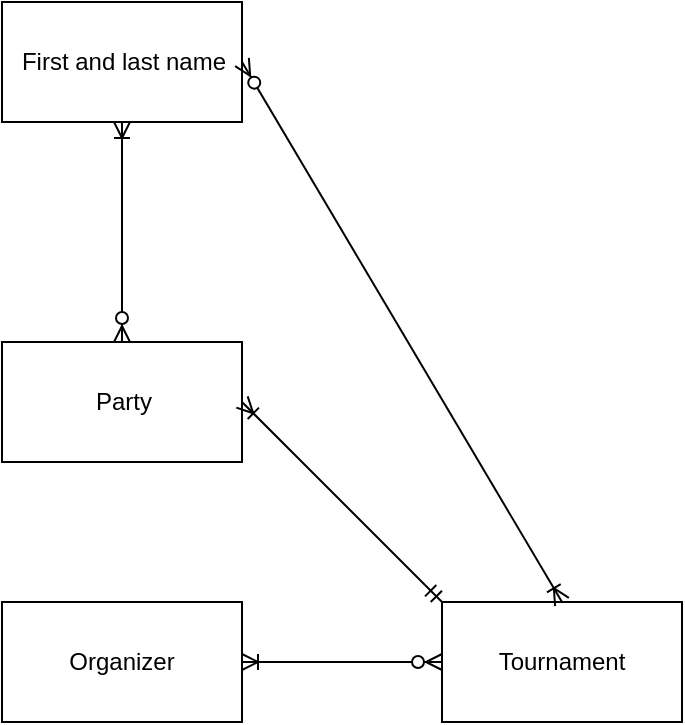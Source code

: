 <mxfile version="14.6.13" type="google" pages="3"><diagram id="ccZ517LczG926s-zHsXS" name="Page-1"><mxGraphModel dx="796" dy="462" grid="1" gridSize="10" guides="1" tooltips="1" connect="1" arrows="1" fold="1" page="1" pageScale="1" pageWidth="827" pageHeight="1169" background="#FFFFFF" math="0" shadow="0"><root><mxCell id="0"/><mxCell id="2" value="Layer 0" parent="0"/><mxCell id="3" value="&lt;div style='width: 113.0px;height:auto;word-break: break-word;'&gt;&lt;div align=&quot;center&quot;&gt;&lt;span style=&quot;font-size:12px;font-family:Arial; line-height: 0;&quot;&gt;&lt;span style=&quot; line-height: normal;&quot;&gt;First and last name&lt;/span&gt;&lt;/span&gt;&lt;/div&gt;&lt;/div&gt;" style="shape=rect;shadow=0;strokeWidth=1;fillColor=#FFFFFF;strokeColor=#000000;opacity=100.0;html=1;nl2Br=0;verticalAlign=middle;align=center;spacingLeft=2.0;spacingRight=0;whiteSpace=wrap;gliffyId=1;" parent="2" vertex="1"><mxGeometry x="460" y="200" width="120" height="60" as="geometry"/></mxCell><mxCell id="14" value="&lt;div style='width: 113.0px;height:auto;word-break: break-word;'&gt;&lt;div align=&quot;center&quot;&gt;&lt;span style=&quot;font-size:12px;font-family:Arial; line-height: normal;&quot;&gt;Party&lt;span style=&quot;text-decoration:none; line-height: normal;&quot;&gt;&lt;br /&gt;&lt;/span&gt;&lt;/span&gt;&lt;/div&gt;&lt;/div&gt;" style="shape=rect;shadow=0;strokeWidth=1;fillColor=#FFFFFF;strokeColor=#000000;opacity=100.0;html=1;nl2Br=0;verticalAlign=middle;align=center;spacingLeft=2.0;spacingRight=0;whiteSpace=wrap;gliffyId=32;" parent="2" vertex="1"><mxGeometry x="460" y="370" width="120" height="60" as="geometry"/></mxCell><mxCell id="1Y1g4e4TGv0RDc3yJnQm-21" value="Tournament" style="rounded=0;whiteSpace=wrap;html=1;" parent="2" vertex="1"><mxGeometry x="680" y="500" width="120" height="60" as="geometry"/></mxCell><mxCell id="1Y1g4e4TGv0RDc3yJnQm-26" value="" style="fontSize=12;html=1;endArrow=ERoneToMany;startArrow=ERzeroToMany;fontStyle=1;exitX=0.5;exitY=0;exitDx=0;exitDy=0;entryX=0.5;entryY=1;entryDx=0;entryDy=0;" parent="2" source="14" target="3" edge="1"><mxGeometry width="100" height="100" relative="1" as="geometry"><mxPoint x="550" y="290" as="sourcePoint"/><mxPoint x="500" y="230" as="targetPoint"/></mxGeometry></mxCell><mxCell id="1Y1g4e4TGv0RDc3yJnQm-28" value="" style="fontSize=12;html=1;endArrow=ERoneToMany;startArrow=ERzeroToMany;entryX=0.5;entryY=0;entryDx=0;entryDy=0;exitX=1;exitY=0.5;exitDx=0;exitDy=0;" parent="2" source="3" target="1Y1g4e4TGv0RDc3yJnQm-21" edge="1"><mxGeometry width="100" height="100" relative="1" as="geometry"><mxPoint x="610" y="230" as="sourcePoint"/><mxPoint x="660" y="460" as="targetPoint"/></mxGeometry></mxCell><mxCell id="fnaeQDCDIu3haWa40ng4-15" value="Organizer" style="rounded=0;whiteSpace=wrap;html=1;" parent="2" vertex="1"><mxGeometry x="460" y="500" width="120" height="60" as="geometry"/></mxCell><mxCell id="eYsfOE_ToKves3dJrwP--14" value="" style="fontSize=12;html=1;endArrow=ERoneToMany;startArrow=ERmandOne;exitX=0;exitY=0;exitDx=0;exitDy=0;" parent="2" source="1Y1g4e4TGv0RDc3yJnQm-21" edge="1"><mxGeometry width="100" height="100" relative="1" as="geometry"><mxPoint x="640" y="490" as="sourcePoint"/><mxPoint x="580" y="400" as="targetPoint"/></mxGeometry></mxCell><mxCell id="mspTkqZ-DM44bBb4efDT-14" value="" style="fontSize=12;html=1;endArrow=ERoneToMany;startArrow=ERzeroToMany;entryX=1;entryY=0.5;entryDx=0;entryDy=0;exitX=0;exitY=0.5;exitDx=0;exitDy=0;" parent="2" source="1Y1g4e4TGv0RDc3yJnQm-21" target="fnaeQDCDIu3haWa40ng4-15" edge="1"><mxGeometry width="100" height="100" relative="1" as="geometry"><mxPoint x="780" y="600" as="sourcePoint"/><mxPoint x="670" y="600" as="targetPoint"/></mxGeometry></mxCell></root></mxGraphModel></diagram><diagram id="edqIPn-KUSVkKlVXep9j" name="Page-2"><mxGraphModel dx="796" dy="462" grid="1" gridSize="10" guides="1" tooltips="1" connect="1" arrows="1" fold="1" page="1" pageScale="1" pageWidth="827" pageHeight="1169" math="0" shadow="0"><root><mxCell id="E9I-iFQy1fE2rTFC7ftb-0"/><mxCell id="E9I-iFQy1fE2rTFC7ftb-1" parent="E9I-iFQy1fE2rTFC7ftb-0"/><mxCell id="E9I-iFQy1fE2rTFC7ftb-2" value="Player" style="shape=table;startSize=30;container=1;collapsible=1;childLayout=tableLayout;fixedRows=1;rowLines=0;fontStyle=1;align=center;resizeLast=1;" parent="E9I-iFQy1fE2rTFC7ftb-1" vertex="1"><mxGeometry x="480" y="330" width="200" height="220" as="geometry"/></mxCell><mxCell id="E9I-iFQy1fE2rTFC7ftb-3" value="" style="shape=partialRectangle;collapsible=0;dropTarget=0;pointerEvents=0;fillColor=none;top=0;left=0;bottom=1;right=0;points=[[0,0.5],[1,0.5]];portConstraint=eastwest;" parent="E9I-iFQy1fE2rTFC7ftb-2" vertex="1"><mxGeometry y="30" width="200" height="30" as="geometry"/></mxCell><mxCell id="E9I-iFQy1fE2rTFC7ftb-4" value="PK" style="shape=partialRectangle;connectable=0;fillColor=none;top=0;left=0;bottom=0;right=0;fontStyle=0;overflow=hidden;" parent="E9I-iFQy1fE2rTFC7ftb-3" vertex="1"><mxGeometry width="50" height="30" as="geometry"/></mxCell><mxCell id="E9I-iFQy1fE2rTFC7ftb-5" value="PlayerID" style="shape=partialRectangle;connectable=0;fillColor=none;top=0;left=0;bottom=0;right=0;align=left;spacingLeft=6;fontStyle=0;overflow=hidden;" parent="E9I-iFQy1fE2rTFC7ftb-3" vertex="1"><mxGeometry x="50" width="150" height="30" as="geometry"/></mxCell><mxCell id="E9I-iFQy1fE2rTFC7ftb-6" value="" style="shape=partialRectangle;collapsible=0;dropTarget=0;pointerEvents=0;fillColor=none;top=0;left=0;bottom=0;right=0;points=[[0,0.5],[1,0.5]];portConstraint=eastwest;" parent="E9I-iFQy1fE2rTFC7ftb-2" vertex="1"><mxGeometry y="60" width="200" height="30" as="geometry"/></mxCell><mxCell id="E9I-iFQy1fE2rTFC7ftb-7" value="" style="shape=partialRectangle;connectable=0;fillColor=none;top=0;left=0;bottom=0;right=0;editable=1;overflow=hidden;" parent="E9I-iFQy1fE2rTFC7ftb-6" vertex="1"><mxGeometry width="50" height="30" as="geometry"/></mxCell><mxCell id="E9I-iFQy1fE2rTFC7ftb-8" value="Name and Surname" style="shape=partialRectangle;connectable=0;fillColor=none;top=0;left=0;bottom=0;right=0;align=left;spacingLeft=6;overflow=hidden;" parent="E9I-iFQy1fE2rTFC7ftb-6" vertex="1"><mxGeometry x="50" width="150" height="30" as="geometry"/></mxCell><mxCell id="E9I-iFQy1fE2rTFC7ftb-9" value="" style="shape=partialRectangle;collapsible=0;dropTarget=0;pointerEvents=0;fillColor=none;top=0;left=0;bottom=0;right=0;points=[[0,0.5],[1,0.5]];portConstraint=eastwest;" parent="E9I-iFQy1fE2rTFC7ftb-2" vertex="1"><mxGeometry y="90" width="200" height="30" as="geometry"/></mxCell><mxCell id="E9I-iFQy1fE2rTFC7ftb-10" value="" style="shape=partialRectangle;connectable=0;fillColor=none;top=0;left=0;bottom=0;right=0;editable=1;overflow=hidden;" parent="E9I-iFQy1fE2rTFC7ftb-9" vertex="1"><mxGeometry width="50" height="30" as="geometry"/></mxCell><mxCell id="E9I-iFQy1fE2rTFC7ftb-11" value="Date Birth" style="shape=partialRectangle;connectable=0;fillColor=none;top=0;left=0;bottom=0;right=0;align=left;spacingLeft=6;overflow=hidden;" parent="E9I-iFQy1fE2rTFC7ftb-9" vertex="1"><mxGeometry x="50" width="150" height="30" as="geometry"/></mxCell><mxCell id="E9I-iFQy1fE2rTFC7ftb-12" value="" style="shape=partialRectangle;collapsible=0;dropTarget=0;pointerEvents=0;fillColor=none;top=0;left=0;bottom=0;right=0;points=[[0,0.5],[1,0.5]];portConstraint=eastwest;" parent="E9I-iFQy1fE2rTFC7ftb-2" vertex="1"><mxGeometry y="120" width="200" height="30" as="geometry"/></mxCell><mxCell id="E9I-iFQy1fE2rTFC7ftb-13" value="" style="shape=partialRectangle;connectable=0;fillColor=none;top=0;left=0;bottom=0;right=0;editable=1;overflow=hidden;" parent="E9I-iFQy1fE2rTFC7ftb-12" vertex="1"><mxGeometry width="50" height="30" as="geometry"/></mxCell><mxCell id="E9I-iFQy1fE2rTFC7ftb-14" value="Country" style="shape=partialRectangle;connectable=0;fillColor=none;top=0;left=0;bottom=0;right=0;align=left;spacingLeft=6;overflow=hidden;" parent="E9I-iFQy1fE2rTFC7ftb-12" vertex="1"><mxGeometry x="50" width="150" height="30" as="geometry"/></mxCell><mxCell id="38131daWt8CILeuBphhO-26" value="" style="shape=partialRectangle;collapsible=0;dropTarget=0;pointerEvents=0;fillColor=none;top=0;left=0;bottom=0;right=0;points=[[0,0.5],[1,0.5]];portConstraint=eastwest;" parent="E9I-iFQy1fE2rTFC7ftb-2" vertex="1"><mxGeometry y="150" width="200" height="30" as="geometry"/></mxCell><mxCell id="38131daWt8CILeuBphhO-27" value="" style="shape=partialRectangle;connectable=0;fillColor=none;top=0;left=0;bottom=0;right=0;editable=1;overflow=hidden;" parent="38131daWt8CILeuBphhO-26" vertex="1"><mxGeometry width="50" height="30" as="geometry"/></mxCell><mxCell id="38131daWt8CILeuBphhO-28" value="Rating (standard)" style="shape=partialRectangle;connectable=0;fillColor=none;top=0;left=0;bottom=0;right=0;align=left;spacingLeft=6;overflow=hidden;" parent="38131daWt8CILeuBphhO-26" vertex="1"><mxGeometry x="50" width="150" height="30" as="geometry"/></mxCell><mxCell id="TU9jh2TsjgmZW7kcrYqr-0" style="shape=partialRectangle;collapsible=0;dropTarget=0;pointerEvents=0;fillColor=none;top=0;left=0;bottom=0;right=0;points=[[0,0.5],[1,0.5]];portConstraint=eastwest;" parent="E9I-iFQy1fE2rTFC7ftb-2" vertex="1"><mxGeometry y="180" width="200" height="30" as="geometry"/></mxCell><mxCell id="TU9jh2TsjgmZW7kcrYqr-1" style="shape=partialRectangle;connectable=0;fillColor=none;top=0;left=0;bottom=0;right=0;editable=1;overflow=hidden;" parent="TU9jh2TsjgmZW7kcrYqr-0" vertex="1"><mxGeometry width="50" height="30" as="geometry"/></mxCell><mxCell id="TU9jh2TsjgmZW7kcrYqr-2" value="Passport Number" style="shape=partialRectangle;connectable=0;fillColor=none;top=0;left=0;bottom=0;right=0;align=left;spacingLeft=6;overflow=hidden;" parent="TU9jh2TsjgmZW7kcrYqr-0" vertex="1"><mxGeometry x="50" width="150" height="30" as="geometry"/></mxCell><mxCell id="47HOgUfAani1XMjgd70L-0" value="Party" style="shape=table;startSize=30;container=1;collapsible=1;childLayout=tableLayout;fixedRows=1;rowLines=0;fontStyle=1;align=center;resizeLast=1;columnLines=1;" parent="E9I-iFQy1fE2rTFC7ftb-1" vertex="1"><mxGeometry x="480" y="640" width="200" height="210" as="geometry"/></mxCell><mxCell id="idjdl-jL3MJpyHEkr2Zm-20" value="" style="shape=partialRectangle;collapsible=0;dropTarget=0;pointerEvents=0;fillColor=none;top=0;left=0;bottom=1;right=0;points=[[0,0.5],[1,0.5]];portConstraint=eastwest;" parent="47HOgUfAani1XMjgd70L-0" vertex="1"><mxGeometry y="30" width="200" height="30" as="geometry"/></mxCell><mxCell id="idjdl-jL3MJpyHEkr2Zm-21" value="PK" style="shape=partialRectangle;connectable=0;fillColor=none;top=0;left=0;bottom=0;right=0;fontStyle=0;overflow=hidden;" parent="idjdl-jL3MJpyHEkr2Zm-20" vertex="1"><mxGeometry width="50" height="30" as="geometry"/></mxCell><mxCell id="idjdl-jL3MJpyHEkr2Zm-22" value="PartyID" style="shape=partialRectangle;connectable=0;fillColor=none;top=0;left=0;bottom=0;right=0;align=left;spacingLeft=6;fontStyle=0;overflow=hidden;" parent="idjdl-jL3MJpyHEkr2Zm-20" vertex="1"><mxGeometry x="50" width="150" height="30" as="geometry"/></mxCell><mxCell id="YA8BS8yEBhA5mJA8xsxe-6" value="" style="shape=partialRectangle;collapsible=0;dropTarget=0;pointerEvents=0;fillColor=none;top=0;left=0;bottom=1;right=0;points=[[0,0.5],[1,0.5]];portConstraint=eastwest;" parent="47HOgUfAani1XMjgd70L-0" vertex="1"><mxGeometry y="60" width="200" height="30" as="geometry"/></mxCell><mxCell id="YA8BS8yEBhA5mJA8xsxe-7" value="FK" style="shape=partialRectangle;connectable=0;fillColor=none;top=0;left=0;bottom=0;right=0;fontStyle=0;overflow=hidden;" parent="YA8BS8yEBhA5mJA8xsxe-6" vertex="1"><mxGeometry width="50" height="30" as="geometry"/></mxCell><mxCell id="YA8BS8yEBhA5mJA8xsxe-8" value="TournamentID" style="shape=partialRectangle;connectable=0;fillColor=none;top=0;left=0;bottom=0;right=0;align=left;spacingLeft=6;fontStyle=0;overflow=hidden;" parent="YA8BS8yEBhA5mJA8xsxe-6" vertex="1"><mxGeometry x="50" width="150" height="30" as="geometry"/></mxCell><mxCell id="YA8BS8yEBhA5mJA8xsxe-12" value="" style="shape=partialRectangle;collapsible=0;dropTarget=0;pointerEvents=0;fillColor=none;top=0;left=0;bottom=0;right=0;points=[[0,0.5],[1,0.5]];portConstraint=eastwest;" parent="47HOgUfAani1XMjgd70L-0" vertex="1"><mxGeometry y="90" width="200" height="30" as="geometry"/></mxCell><mxCell id="YA8BS8yEBhA5mJA8xsxe-13" value="" style="shape=partialRectangle;connectable=0;fillColor=none;top=0;left=0;bottom=0;right=0;fontStyle=0;overflow=hidden;" parent="YA8BS8yEBhA5mJA8xsxe-12" vertex="1"><mxGeometry width="50" height="30" as="geometry"/></mxCell><mxCell id="YA8BS8yEBhA5mJA8xsxe-14" value="WhitePlayerID" style="shape=partialRectangle;connectable=0;fillColor=none;top=0;left=0;bottom=0;right=0;align=left;spacingLeft=6;fontStyle=0;overflow=hidden;" parent="YA8BS8yEBhA5mJA8xsxe-12" vertex="1"><mxGeometry x="50" width="150" height="30" as="geometry"/></mxCell><mxCell id="YA8BS8yEBhA5mJA8xsxe-15" value="" style="shape=partialRectangle;collapsible=0;dropTarget=0;pointerEvents=0;fillColor=none;top=0;left=0;bottom=0;right=0;points=[[0,0.5],[1,0.5]];portConstraint=eastwest;" parent="47HOgUfAani1XMjgd70L-0" vertex="1"><mxGeometry y="120" width="200" height="30" as="geometry"/></mxCell><mxCell id="YA8BS8yEBhA5mJA8xsxe-16" value="" style="shape=partialRectangle;connectable=0;fillColor=none;top=0;left=0;bottom=0;right=0;fontStyle=0;overflow=hidden;" parent="YA8BS8yEBhA5mJA8xsxe-15" vertex="1"><mxGeometry width="50" height="30" as="geometry"/></mxCell><mxCell id="YA8BS8yEBhA5mJA8xsxe-17" value="BlackPlayerID" style="shape=partialRectangle;connectable=0;fillColor=none;top=0;left=0;bottom=0;right=0;align=left;spacingLeft=6;fontStyle=0;overflow=hidden;" parent="YA8BS8yEBhA5mJA8xsxe-15" vertex="1"><mxGeometry x="50" width="150" height="30" as="geometry"/></mxCell><mxCell id="47HOgUfAani1XMjgd70L-1" value="" style="shape=partialRectangle;collapsible=0;dropTarget=0;pointerEvents=0;fillColor=none;top=0;left=0;bottom=0;right=0;points=[[0,0.5],[1,0.5]];portConstraint=eastwest;" parent="47HOgUfAani1XMjgd70L-0" vertex="1"><mxGeometry y="150" width="200" height="30" as="geometry"/></mxCell><mxCell id="47HOgUfAani1XMjgd70L-2" value="" style="shape=partialRectangle;connectable=0;fillColor=none;top=0;left=0;bottom=0;right=0;editable=1;overflow=hidden;" parent="47HOgUfAani1XMjgd70L-1" vertex="1"><mxGeometry width="50" height="30" as="geometry"/></mxCell><mxCell id="47HOgUfAani1XMjgd70L-3" value="Date" style="shape=partialRectangle;connectable=0;fillColor=none;top=0;left=0;bottom=0;right=0;align=left;spacingLeft=6;overflow=hidden;" parent="47HOgUfAani1XMjgd70L-1" vertex="1"><mxGeometry x="50" width="150" height="30" as="geometry"/></mxCell><mxCell id="47HOgUfAani1XMjgd70L-7" value="" style="shape=partialRectangle;collapsible=0;dropTarget=0;pointerEvents=0;fillColor=none;top=0;left=0;bottom=0;right=0;points=[[0,0.5],[1,0.5]];portConstraint=eastwest;" parent="47HOgUfAani1XMjgd70L-0" vertex="1"><mxGeometry y="180" width="200" height="30" as="geometry"/></mxCell><mxCell id="47HOgUfAani1XMjgd70L-8" value="" style="shape=partialRectangle;connectable=0;fillColor=none;top=0;left=0;bottom=0;right=0;editable=1;overflow=hidden;" parent="47HOgUfAani1XMjgd70L-7" vertex="1"><mxGeometry width="50" height="30" as="geometry"/></mxCell><mxCell id="47HOgUfAani1XMjgd70L-9" value="Score" style="shape=partialRectangle;connectable=0;fillColor=none;top=0;left=0;bottom=0;right=0;align=left;spacingLeft=6;overflow=hidden;" parent="47HOgUfAani1XMjgd70L-7" vertex="1"><mxGeometry x="50" width="150" height="30" as="geometry"/></mxCell><mxCell id="idjdl-jL3MJpyHEkr2Zm-23" value="Moves" style="shape=table;startSize=30;container=1;collapsible=1;childLayout=tableLayout;fixedRows=1;rowLines=0;fontStyle=1;align=center;resizeLast=1;" parent="E9I-iFQy1fE2rTFC7ftb-1" vertex="1"><mxGeometry x="200" y="680" width="200" height="130" as="geometry"/></mxCell><mxCell id="WUpHEcplg1q2AdC0wih8-0" value="" style="shape=partialRectangle;collapsible=0;dropTarget=0;pointerEvents=0;fillColor=none;top=0;left=0;bottom=1;right=0;points=[[0,0.5],[1,0.5]];portConstraint=eastwest;" parent="idjdl-jL3MJpyHEkr2Zm-23" vertex="1"><mxGeometry y="30" width="200" height="30" as="geometry"/></mxCell><mxCell id="WUpHEcplg1q2AdC0wih8-1" value="PK, FK" style="shape=partialRectangle;connectable=0;fillColor=none;top=0;left=0;bottom=0;right=0;fontStyle=0;overflow=hidden;" parent="WUpHEcplg1q2AdC0wih8-0" vertex="1"><mxGeometry width="50" height="30" as="geometry"/></mxCell><mxCell id="WUpHEcplg1q2AdC0wih8-2" value="PartyID" style="shape=partialRectangle;connectable=0;fillColor=none;top=0;left=0;bottom=0;right=0;align=left;spacingLeft=6;fontStyle=0;overflow=hidden;" parent="WUpHEcplg1q2AdC0wih8-0" vertex="1"><mxGeometry x="50" width="150" height="30" as="geometry"/></mxCell><mxCell id="idjdl-jL3MJpyHEkr2Zm-27" value="" style="shape=partialRectangle;collapsible=0;dropTarget=0;pointerEvents=0;fillColor=none;top=0;left=0;bottom=0;right=0;points=[[0,0.5],[1,0.5]];portConstraint=eastwest;" parent="idjdl-jL3MJpyHEkr2Zm-23" vertex="1"><mxGeometry y="60" width="200" height="30" as="geometry"/></mxCell><mxCell id="idjdl-jL3MJpyHEkr2Zm-28" value="" style="shape=partialRectangle;connectable=0;fillColor=none;top=0;left=0;bottom=0;right=0;editable=1;overflow=hidden;" parent="idjdl-jL3MJpyHEkr2Zm-27" vertex="1"><mxGeometry width="50" height="30" as="geometry"/></mxCell><mxCell id="idjdl-jL3MJpyHEkr2Zm-29" value="Moves Count" style="shape=partialRectangle;connectable=0;fillColor=none;top=0;left=0;bottom=0;right=0;align=left;spacingLeft=6;overflow=hidden;" parent="idjdl-jL3MJpyHEkr2Zm-27" vertex="1"><mxGeometry x="50" width="150" height="30" as="geometry"/></mxCell><mxCell id="idjdl-jL3MJpyHEkr2Zm-30" value="" style="shape=partialRectangle;collapsible=0;dropTarget=0;pointerEvents=0;fillColor=none;top=0;left=0;bottom=0;right=0;points=[[0,0.5],[1,0.5]];portConstraint=eastwest;" parent="idjdl-jL3MJpyHEkr2Zm-23" vertex="1"><mxGeometry y="90" width="200" height="30" as="geometry"/></mxCell><mxCell id="idjdl-jL3MJpyHEkr2Zm-31" value="" style="shape=partialRectangle;connectable=0;fillColor=none;top=0;left=0;bottom=0;right=0;editable=1;overflow=hidden;" parent="idjdl-jL3MJpyHEkr2Zm-30" vertex="1"><mxGeometry width="50" height="30" as="geometry"/></mxCell><mxCell id="idjdl-jL3MJpyHEkr2Zm-32" value="Moves" style="shape=partialRectangle;connectable=0;fillColor=none;top=0;left=0;bottom=0;right=0;align=left;spacingLeft=6;overflow=hidden;" parent="idjdl-jL3MJpyHEkr2Zm-30" vertex="1"><mxGeometry x="50" width="150" height="30" as="geometry"/></mxCell><mxCell id="WUpHEcplg1q2AdC0wih8-3" value="" style="fontSize=12;html=1;endArrow=ERmandOne;startArrow=ERmandOne;fontStyle=1;exitX=1;exitY=0.5;exitDx=0;exitDy=0;entryX=1;entryY=0.5;entryDx=0;entryDy=0;" parent="E9I-iFQy1fE2rTFC7ftb-1" target="idjdl-jL3MJpyHEkr2Zm-27" edge="1"><mxGeometry width="100" height="100" relative="1" as="geometry"><mxPoint x="476" y="754" as="sourcePoint"/><mxPoint x="401" y="859" as="targetPoint"/><Array as="points"/></mxGeometry></mxCell><mxCell id="38131daWt8CILeuBphhO-13" value="Tournament" style="shape=table;startSize=30;container=1;collapsible=1;childLayout=tableLayout;fixedRows=1;rowLines=0;fontStyle=1;align=center;resizeLast=1;" parent="E9I-iFQy1fE2rTFC7ftb-1" vertex="1"><mxGeometry x="760" y="640" width="200" height="240" as="geometry"/></mxCell><mxCell id="38131daWt8CILeuBphhO-14" value="" style="shape=partialRectangle;collapsible=0;dropTarget=0;pointerEvents=0;fillColor=none;top=0;left=0;bottom=1;right=0;points=[[0,0.5],[1,0.5]];portConstraint=eastwest;" parent="38131daWt8CILeuBphhO-13" vertex="1"><mxGeometry y="30" width="200" height="30" as="geometry"/></mxCell><mxCell id="38131daWt8CILeuBphhO-15" value="PK" style="shape=partialRectangle;connectable=0;fillColor=none;top=0;left=0;bottom=0;right=0;fontStyle=0;overflow=hidden;" parent="38131daWt8CILeuBphhO-14" vertex="1"><mxGeometry width="50" height="30" as="geometry"/></mxCell><mxCell id="38131daWt8CILeuBphhO-16" value="TournamentID" style="shape=partialRectangle;connectable=0;fillColor=none;top=0;left=0;bottom=0;right=0;align=left;spacingLeft=6;fontStyle=0;overflow=hidden;" parent="38131daWt8CILeuBphhO-14" vertex="1"><mxGeometry x="50" width="150" height="30" as="geometry"/></mxCell><mxCell id="38131daWt8CILeuBphhO-17" value="" style="shape=partialRectangle;collapsible=0;dropTarget=0;pointerEvents=0;fillColor=none;top=0;left=0;bottom=0;right=0;points=[[0,0.5],[1,0.5]];portConstraint=eastwest;" parent="38131daWt8CILeuBphhO-13" vertex="1"><mxGeometry y="60" width="200" height="30" as="geometry"/></mxCell><mxCell id="38131daWt8CILeuBphhO-18" value="" style="shape=partialRectangle;connectable=0;fillColor=none;top=0;left=0;bottom=0;right=0;editable=1;overflow=hidden;" parent="38131daWt8CILeuBphhO-17" vertex="1"><mxGeometry width="50" height="30" as="geometry"/></mxCell><mxCell id="38131daWt8CILeuBphhO-19" value="Name" style="shape=partialRectangle;connectable=0;fillColor=none;top=0;left=0;bottom=0;right=0;align=left;spacingLeft=6;overflow=hidden;" parent="38131daWt8CILeuBphhO-17" vertex="1"><mxGeometry x="50" width="150" height="30" as="geometry"/></mxCell><mxCell id="jGI-SMdoUWNuFMm_uNzq-20" value="" style="shape=partialRectangle;collapsible=0;dropTarget=0;pointerEvents=0;fillColor=none;top=0;left=0;bottom=0;right=0;points=[[0,0.5],[1,0.5]];portConstraint=eastwest;" parent="38131daWt8CILeuBphhO-13" vertex="1"><mxGeometry y="90" width="200" height="30" as="geometry"/></mxCell><mxCell id="jGI-SMdoUWNuFMm_uNzq-21" value="" style="shape=partialRectangle;connectable=0;fillColor=none;top=0;left=0;bottom=0;right=0;editable=1;overflow=hidden;" parent="jGI-SMdoUWNuFMm_uNzq-20" vertex="1"><mxGeometry width="50" height="30" as="geometry"/></mxCell><mxCell id="jGI-SMdoUWNuFMm_uNzq-22" value="Date" style="shape=partialRectangle;connectable=0;fillColor=none;top=0;left=0;bottom=0;right=0;align=left;spacingLeft=6;overflow=hidden;" parent="jGI-SMdoUWNuFMm_uNzq-20" vertex="1"><mxGeometry x="50" width="150" height="30" as="geometry"/></mxCell><mxCell id="38131daWt8CILeuBphhO-20" value="" style="shape=partialRectangle;collapsible=0;dropTarget=0;pointerEvents=0;fillColor=none;top=0;left=0;bottom=0;right=0;points=[[0,0.5],[1,0.5]];portConstraint=eastwest;" parent="38131daWt8CILeuBphhO-13" vertex="1"><mxGeometry y="120" width="200" height="30" as="geometry"/></mxCell><mxCell id="38131daWt8CILeuBphhO-21" value="" style="shape=partialRectangle;connectable=0;fillColor=none;top=0;left=0;bottom=0;right=0;editable=1;overflow=hidden;" parent="38131daWt8CILeuBphhO-20" vertex="1"><mxGeometry width="50" height="30" as="geometry"/></mxCell><mxCell id="38131daWt8CILeuBphhO-22" value="Country" style="shape=partialRectangle;connectable=0;fillColor=none;top=0;left=0;bottom=0;right=0;align=left;spacingLeft=6;overflow=hidden;" parent="38131daWt8CILeuBphhO-20" vertex="1"><mxGeometry x="50" width="150" height="30" as="geometry"/></mxCell><mxCell id="YA8BS8yEBhA5mJA8xsxe-0" value="" style="shape=partialRectangle;collapsible=0;dropTarget=0;pointerEvents=0;fillColor=none;top=0;left=0;bottom=0;right=0;points=[[0,0.5],[1,0.5]];portConstraint=eastwest;" parent="38131daWt8CILeuBphhO-13" vertex="1"><mxGeometry y="150" width="200" height="30" as="geometry"/></mxCell><mxCell id="YA8BS8yEBhA5mJA8xsxe-1" value="" style="shape=partialRectangle;connectable=0;fillColor=none;top=0;left=0;bottom=0;right=0;editable=1;overflow=hidden;" parent="YA8BS8yEBhA5mJA8xsxe-0" vertex="1"><mxGeometry width="50" height="30" as="geometry"/></mxCell><mxCell id="YA8BS8yEBhA5mJA8xsxe-2" value="Players Count" style="shape=partialRectangle;connectable=0;fillColor=none;top=0;left=0;bottom=0;right=0;align=left;spacingLeft=6;overflow=hidden;" parent="YA8BS8yEBhA5mJA8xsxe-0" vertex="1"><mxGeometry x="50" width="150" height="30" as="geometry"/></mxCell><mxCell id="38131daWt8CILeuBphhO-42" value="" style="shape=partialRectangle;collapsible=0;dropTarget=0;pointerEvents=0;fillColor=none;top=0;left=0;bottom=0;right=0;points=[[0,0.5],[1,0.5]];portConstraint=eastwest;" parent="38131daWt8CILeuBphhO-13" vertex="1"><mxGeometry y="180" width="200" height="30" as="geometry"/></mxCell><mxCell id="38131daWt8CILeuBphhO-43" value="" style="shape=partialRectangle;connectable=0;fillColor=none;top=0;left=0;bottom=0;right=0;editable=1;overflow=hidden;" parent="38131daWt8CILeuBphhO-42" vertex="1"><mxGeometry width="50" height="30" as="geometry"/></mxCell><mxCell id="38131daWt8CILeuBphhO-44" value="Prize Pool" style="shape=partialRectangle;connectable=0;fillColor=none;top=0;left=0;bottom=0;right=0;align=left;spacingLeft=6;overflow=hidden;" parent="38131daWt8CILeuBphhO-42" vertex="1"><mxGeometry x="50" width="150" height="30" as="geometry"/></mxCell><mxCell id="jGI-SMdoUWNuFMm_uNzq-16" value="" style="shape=partialRectangle;collapsible=0;dropTarget=0;pointerEvents=0;fillColor=none;top=0;left=0;bottom=0;right=0;points=[[0,0.5],[1,0.5]];portConstraint=eastwest;" parent="38131daWt8CILeuBphhO-13" vertex="1"><mxGeometry y="210" width="200" height="30" as="geometry"/></mxCell><mxCell id="jGI-SMdoUWNuFMm_uNzq-17" value="FK" style="shape=partialRectangle;connectable=0;fillColor=none;top=0;left=0;bottom=0;right=0;editable=1;overflow=hidden;" parent="jGI-SMdoUWNuFMm_uNzq-16" vertex="1"><mxGeometry width="50" height="30" as="geometry"/></mxCell><mxCell id="jGI-SMdoUWNuFMm_uNzq-18" value="Winner" style="shape=partialRectangle;connectable=0;fillColor=none;top=0;left=0;bottom=0;right=0;align=left;spacingLeft=6;overflow=hidden;" parent="jGI-SMdoUWNuFMm_uNzq-16" vertex="1"><mxGeometry x="50" width="150" height="30" as="geometry"/></mxCell><mxCell id="38131daWt8CILeuBphhO-29" value="Organizer" style="shape=table;startSize=30;container=1;collapsible=1;childLayout=tableLayout;fixedRows=1;rowLines=0;fontStyle=1;align=center;resizeLast=1;" parent="E9I-iFQy1fE2rTFC7ftb-1" vertex="1"><mxGeometry x="1040" y="390" width="200" height="160" as="geometry"/></mxCell><mxCell id="38131daWt8CILeuBphhO-30" value="" style="shape=partialRectangle;collapsible=0;dropTarget=0;pointerEvents=0;fillColor=none;top=0;left=0;bottom=1;right=0;points=[[0,0.5],[1,0.5]];portConstraint=eastwest;" parent="38131daWt8CILeuBphhO-29" vertex="1"><mxGeometry y="30" width="200" height="30" as="geometry"/></mxCell><mxCell id="38131daWt8CILeuBphhO-31" value="PK" style="shape=partialRectangle;connectable=0;fillColor=none;top=0;left=0;bottom=0;right=0;fontStyle=0;overflow=hidden;" parent="38131daWt8CILeuBphhO-30" vertex="1"><mxGeometry width="50" height="30" as="geometry"/></mxCell><mxCell id="38131daWt8CILeuBphhO-32" value="OrganizerID" style="shape=partialRectangle;connectable=0;fillColor=none;top=0;left=0;bottom=0;right=0;align=left;spacingLeft=6;fontStyle=0;overflow=hidden;" parent="38131daWt8CILeuBphhO-30" vertex="1"><mxGeometry x="50" width="150" height="30" as="geometry"/></mxCell><mxCell id="38131daWt8CILeuBphhO-33" value="" style="shape=partialRectangle;collapsible=0;dropTarget=0;pointerEvents=0;fillColor=none;top=0;left=0;bottom=0;right=0;points=[[0,0.5],[1,0.5]];portConstraint=eastwest;" parent="38131daWt8CILeuBphhO-29" vertex="1"><mxGeometry y="60" width="200" height="30" as="geometry"/></mxCell><mxCell id="38131daWt8CILeuBphhO-34" value="" style="shape=partialRectangle;connectable=0;fillColor=none;top=0;left=0;bottom=0;right=0;editable=1;overflow=hidden;" parent="38131daWt8CILeuBphhO-33" vertex="1"><mxGeometry width="50" height="30" as="geometry"/></mxCell><mxCell id="38131daWt8CILeuBphhO-35" value="Organizer Name" style="shape=partialRectangle;connectable=0;fillColor=none;top=0;left=0;bottom=0;right=0;align=left;spacingLeft=6;overflow=hidden;" parent="38131daWt8CILeuBphhO-33" vertex="1"><mxGeometry x="50" width="150" height="30" as="geometry"/></mxCell><mxCell id="FX79iX0PmxtpMkx-WKxn-26" value="" style="shape=partialRectangle;collapsible=0;dropTarget=0;pointerEvents=0;fillColor=none;top=0;left=0;bottom=0;right=0;points=[[0,0.5],[1,0.5]];portConstraint=eastwest;" parent="38131daWt8CILeuBphhO-29" vertex="1"><mxGeometry y="90" width="200" height="30" as="geometry"/></mxCell><mxCell id="FX79iX0PmxtpMkx-WKxn-27" value="" style="shape=partialRectangle;connectable=0;fillColor=none;top=0;left=0;bottom=0;right=0;editable=1;overflow=hidden;" parent="FX79iX0PmxtpMkx-WKxn-26" vertex="1"><mxGeometry width="50" height="30" as="geometry"/></mxCell><mxCell id="FX79iX0PmxtpMkx-WKxn-28" value="EMail" style="shape=partialRectangle;connectable=0;fillColor=none;top=0;left=0;bottom=0;right=0;align=left;spacingLeft=6;overflow=hidden;" parent="FX79iX0PmxtpMkx-WKxn-26" vertex="1"><mxGeometry x="50" width="150" height="30" as="geometry"/></mxCell><mxCell id="1zrdXlVawNiYq-PAN9z1-6" style="shape=partialRectangle;collapsible=0;dropTarget=0;pointerEvents=0;fillColor=none;top=0;left=0;bottom=0;right=0;points=[[0,0.5],[1,0.5]];portConstraint=eastwest;" parent="38131daWt8CILeuBphhO-29" vertex="1"><mxGeometry y="120" width="200" height="30" as="geometry"/></mxCell><mxCell id="1zrdXlVawNiYq-PAN9z1-7" style="shape=partialRectangle;connectable=0;fillColor=none;top=0;left=0;bottom=0;right=0;editable=1;overflow=hidden;" parent="1zrdXlVawNiYq-PAN9z1-6" vertex="1"><mxGeometry width="50" height="30" as="geometry"/></mxCell><mxCell id="1zrdXlVawNiYq-PAN9z1-8" value="Total spent sum" style="shape=partialRectangle;connectable=0;fillColor=none;top=0;left=0;bottom=0;right=0;align=left;spacingLeft=6;overflow=hidden;" parent="1zrdXlVawNiYq-PAN9z1-6" vertex="1"><mxGeometry x="50" width="150" height="30" as="geometry"/></mxCell><mxCell id="jGI-SMdoUWNuFMm_uNzq-0" value="Player in the tournament" style="shape=table;startSize=30;container=1;collapsible=1;childLayout=tableLayout;fixedRows=1;rowLines=0;fontStyle=1;align=center;resizeLast=1;" parent="E9I-iFQy1fE2rTFC7ftb-1" vertex="1"><mxGeometry x="760" y="390" width="200" height="130" as="geometry"/></mxCell><mxCell id="jGI-SMdoUWNuFMm_uNzq-1" value="" style="shape=partialRectangle;collapsible=0;dropTarget=0;pointerEvents=0;fillColor=none;top=0;left=0;bottom=1;right=0;points=[[0,0.5],[1,0.5]];portConstraint=eastwest;" parent="jGI-SMdoUWNuFMm_uNzq-0" vertex="1"><mxGeometry y="30" width="200" height="30" as="geometry"/></mxCell><mxCell id="jGI-SMdoUWNuFMm_uNzq-2" value="PK, FK" style="shape=partialRectangle;connectable=0;fillColor=none;top=0;left=0;bottom=0;right=0;fontStyle=0;overflow=hidden;" parent="jGI-SMdoUWNuFMm_uNzq-1" vertex="1"><mxGeometry width="50" height="30" as="geometry"/></mxCell><mxCell id="jGI-SMdoUWNuFMm_uNzq-3" value="PlayerID" style="shape=partialRectangle;connectable=0;fillColor=none;top=0;left=0;bottom=0;right=0;align=left;spacingLeft=6;fontStyle=0;overflow=hidden;" parent="jGI-SMdoUWNuFMm_uNzq-1" vertex="1"><mxGeometry x="50" width="150" height="30" as="geometry"/></mxCell><mxCell id="jGI-SMdoUWNuFMm_uNzq-13" value="" style="shape=partialRectangle;collapsible=0;dropTarget=0;pointerEvents=0;fillColor=none;top=0;left=0;bottom=1;right=0;points=[[0,0.5],[1,0.5]];portConstraint=eastwest;" parent="jGI-SMdoUWNuFMm_uNzq-0" vertex="1"><mxGeometry y="60" width="200" height="30" as="geometry"/></mxCell><mxCell id="jGI-SMdoUWNuFMm_uNzq-14" value="PK, FK" style="shape=partialRectangle;connectable=0;fillColor=none;top=0;left=0;bottom=0;right=0;fontStyle=0;overflow=hidden;" parent="jGI-SMdoUWNuFMm_uNzq-13" vertex="1"><mxGeometry width="50" height="30" as="geometry"/></mxCell><mxCell id="jGI-SMdoUWNuFMm_uNzq-15" value="TournamentID" style="shape=partialRectangle;connectable=0;fillColor=none;top=0;left=0;bottom=0;right=0;align=left;spacingLeft=6;fontStyle=0;overflow=hidden;" parent="jGI-SMdoUWNuFMm_uNzq-13" vertex="1"><mxGeometry x="50" width="150" height="30" as="geometry"/></mxCell><mxCell id="jGI-SMdoUWNuFMm_uNzq-10" value="" style="shape=partialRectangle;collapsible=0;dropTarget=0;pointerEvents=0;fillColor=none;top=0;left=0;bottom=0;right=0;points=[[0,0.5],[1,0.5]];portConstraint=eastwest;" parent="jGI-SMdoUWNuFMm_uNzq-0" vertex="1"><mxGeometry y="90" width="200" height="30" as="geometry"/></mxCell><mxCell id="jGI-SMdoUWNuFMm_uNzq-11" value="" style="shape=partialRectangle;connectable=0;fillColor=none;top=0;left=0;bottom=0;right=0;editable=1;overflow=hidden;" parent="jGI-SMdoUWNuFMm_uNzq-10" vertex="1"><mxGeometry width="50" height="30" as="geometry"/></mxCell><mxCell id="jGI-SMdoUWNuFMm_uNzq-12" value="Cash prize" style="shape=partialRectangle;connectable=0;fillColor=none;top=0;left=0;bottom=0;right=0;align=left;spacingLeft=6;overflow=hidden;" parent="jGI-SMdoUWNuFMm_uNzq-10" vertex="1"><mxGeometry x="50" width="150" height="30" as="geometry"/></mxCell><mxCell id="VYhLNZsYpgiEcne1tSFC-2" value="" style="fontSize=12;html=1;endArrow=ERoneToMany;startArrow=ERmandOne;" parent="E9I-iFQy1fE2rTFC7ftb-1" edge="1"><mxGeometry width="100" height="100" relative="1" as="geometry"><mxPoint x="760" y="760" as="sourcePoint"/><mxPoint x="680" y="760" as="targetPoint"/><Array as="points"/></mxGeometry></mxCell><mxCell id="xjAtTyMNpxwOhvlgpZfR-17" value="" style="fontSize=12;html=1;endArrow=ERoneToMany;startArrow=ERmandOne;exitX=0.5;exitY=0;exitDx=0;exitDy=0;entryX=0.5;entryY=1;entryDx=0;entryDy=0;" parent="E9I-iFQy1fE2rTFC7ftb-1" source="38131daWt8CILeuBphhO-13" target="jGI-SMdoUWNuFMm_uNzq-0" edge="1"><mxGeometry width="100" height="100" relative="1" as="geometry"><mxPoint x="800" y="590" as="sourcePoint"/><mxPoint x="860" y="530" as="targetPoint"/></mxGeometry></mxCell><mxCell id="xjAtTyMNpxwOhvlgpZfR-20" value="" style="fontSize=12;html=1;endArrow=ERoneToMany;startArrow=ERmandOne;entryX=-0.015;entryY=0.767;entryDx=0;entryDy=0;entryPerimeter=0;" parent="E9I-iFQy1fE2rTFC7ftb-1" target="jGI-SMdoUWNuFMm_uNzq-1" edge="1"><mxGeometry width="100" height="100" relative="1" as="geometry"><mxPoint x="680" y="443" as="sourcePoint"/><mxPoint x="720" y="570" as="targetPoint"/></mxGeometry></mxCell><mxCell id="yny2Y6zSYN-P3AvG6RAI-27" value="" style="fontSize=12;html=1;endArrow=ERzeroToMany;startArrow=ERmany;entryX=0.5;entryY=0;entryDx=0;entryDy=0;exitX=0.5;exitY=1;exitDx=0;exitDy=0;" parent="E9I-iFQy1fE2rTFC7ftb-1" source="E9I-iFQy1fE2rTFC7ftb-2" target="47HOgUfAani1XMjgd70L-0" edge="1"><mxGeometry width="100" height="100" relative="1" as="geometry"><mxPoint x="570" y="520" as="sourcePoint"/><mxPoint x="580" y="630" as="targetPoint"/></mxGeometry></mxCell><mxCell id="FX79iX0PmxtpMkx-WKxn-0" value="Tournament organizers" style="shape=table;startSize=30;container=1;collapsible=1;childLayout=tableLayout;fixedRows=0;rowLines=0;fontStyle=1;align=center;resizeLast=1;" parent="E9I-iFQy1fE2rTFC7ftb-1" vertex="1"><mxGeometry x="1041" y="640" width="199" height="135" as="geometry"/></mxCell><mxCell id="FX79iX0PmxtpMkx-WKxn-1" value="" style="shape=partialRectangle;collapsible=0;dropTarget=0;pointerEvents=0;fillColor=none;top=0;left=0;bottom=1;right=0;points=[[0,0.5],[1,0.5]];portConstraint=eastwest;" parent="FX79iX0PmxtpMkx-WKxn-0" vertex="1"><mxGeometry y="30" width="199" height="35" as="geometry"/></mxCell><mxCell id="FX79iX0PmxtpMkx-WKxn-2" value="PK, FK" style="shape=partialRectangle;connectable=0;fillColor=none;top=0;left=0;bottom=0;right=0;fontStyle=0;overflow=hidden;" parent="FX79iX0PmxtpMkx-WKxn-1" vertex="1"><mxGeometry width="49" height="35" as="geometry"/></mxCell><mxCell id="FX79iX0PmxtpMkx-WKxn-3" value="TournamentID" style="shape=partialRectangle;connectable=0;fillColor=none;top=0;left=0;bottom=0;right=0;align=left;spacingLeft=6;fontStyle=0;overflow=hidden;" parent="FX79iX0PmxtpMkx-WKxn-1" vertex="1"><mxGeometry x="49" width="150" height="35" as="geometry"/></mxCell><mxCell id="FX79iX0PmxtpMkx-WKxn-13" value="" style="shape=partialRectangle;collapsible=0;dropTarget=0;pointerEvents=0;fillColor=none;top=0;left=0;bottom=1;right=0;points=[[0,0.5],[1,0.5]];portConstraint=eastwest;" parent="FX79iX0PmxtpMkx-WKxn-0" vertex="1"><mxGeometry y="65" width="199" height="35" as="geometry"/></mxCell><mxCell id="FX79iX0PmxtpMkx-WKxn-14" value="PK, FK" style="shape=partialRectangle;connectable=0;fillColor=none;top=0;left=0;bottom=0;right=0;fontStyle=0;overflow=hidden;" parent="FX79iX0PmxtpMkx-WKxn-13" vertex="1"><mxGeometry width="49" height="35" as="geometry"/></mxCell><mxCell id="FX79iX0PmxtpMkx-WKxn-15" value="OrganizerID" style="shape=partialRectangle;connectable=0;fillColor=none;top=0;left=0;bottom=0;right=0;align=left;spacingLeft=6;fontStyle=0;overflow=hidden;" parent="FX79iX0PmxtpMkx-WKxn-13" vertex="1"><mxGeometry x="49" width="150" height="35" as="geometry"/></mxCell><mxCell id="1zrdXlVawNiYq-PAN9z1-0" style="shape=partialRectangle;collapsible=0;dropTarget=0;pointerEvents=0;fillColor=none;top=0;left=0;bottom=1;right=0;points=[[0,0.5],[1,0.5]];portConstraint=eastwest;" parent="FX79iX0PmxtpMkx-WKxn-0" vertex="1"><mxGeometry y="100" width="199" height="35" as="geometry"/></mxCell><mxCell id="1zrdXlVawNiYq-PAN9z1-1" style="shape=partialRectangle;connectable=0;fillColor=none;top=0;left=0;bottom=0;right=0;fontStyle=0;overflow=hidden;" parent="1zrdXlVawNiYq-PAN9z1-0" vertex="1"><mxGeometry width="49" height="35" as="geometry"/></mxCell><mxCell id="1zrdXlVawNiYq-PAN9z1-2" value="Money spent" style="shape=partialRectangle;connectable=0;fillColor=none;top=0;left=0;bottom=0;right=0;align=left;spacingLeft=6;fontStyle=0;overflow=hidden;" parent="1zrdXlVawNiYq-PAN9z1-0" vertex="1"><mxGeometry x="49" width="150" height="35" as="geometry"/></mxCell><mxCell id="FX79iX0PmxtpMkx-WKxn-21" value="" style="fontSize=12;html=1;endArrow=ERoneToMany;startArrow=ERmandOne;entryX=-0.02;entryY=0.314;entryDx=0;entryDy=0;entryPerimeter=0;" parent="E9I-iFQy1fE2rTFC7ftb-1" target="FX79iX0PmxtpMkx-WKxn-1" edge="1"><mxGeometry width="100" height="100" relative="1" as="geometry"><mxPoint x="960" y="681" as="sourcePoint"/><mxPoint x="1090" y="790" as="targetPoint"/></mxGeometry></mxCell><mxCell id="FX79iX0PmxtpMkx-WKxn-22" value="" style="fontSize=12;html=1;endArrow=ERzeroToMany;startArrow=ERmandOne;entryX=0.5;entryY=0;entryDx=0;entryDy=0;exitX=0.5;exitY=1;exitDx=0;exitDy=0;" parent="E9I-iFQy1fE2rTFC7ftb-1" source="38131daWt8CILeuBphhO-29" target="FX79iX0PmxtpMkx-WKxn-0" edge="1"><mxGeometry width="100" height="100" relative="1" as="geometry"><mxPoint x="1170" y="540" as="sourcePoint"/><mxPoint x="1070" y="640" as="targetPoint"/></mxGeometry></mxCell><mxCell id="aS7hODg2rZRJbUtmLmes-0" value="Rating History" style="shape=table;startSize=30;container=1;collapsible=1;childLayout=tableLayout;fixedRows=1;rowLines=0;fontStyle=1;align=center;resizeLast=1;" parent="E9I-iFQy1fE2rTFC7ftb-1" vertex="1"><mxGeometry x="200" y="360" width="200" height="160" as="geometry"/></mxCell><mxCell id="aS7hODg2rZRJbUtmLmes-1" value="" style="shape=partialRectangle;collapsible=0;dropTarget=0;pointerEvents=0;fillColor=none;top=0;left=0;bottom=1;right=0;points=[[0,0.5],[1,0.5]];portConstraint=eastwest;" parent="aS7hODg2rZRJbUtmLmes-0" vertex="1"><mxGeometry y="30" width="200" height="30" as="geometry"/></mxCell><mxCell id="aS7hODg2rZRJbUtmLmes-2" value="PK, FK" style="shape=partialRectangle;connectable=0;fillColor=none;top=0;left=0;bottom=0;right=0;fontStyle=0;overflow=hidden;" parent="aS7hODg2rZRJbUtmLmes-1" vertex="1"><mxGeometry width="50" height="30" as="geometry"/></mxCell><mxCell id="aS7hODg2rZRJbUtmLmes-3" value="PlayerID" style="shape=partialRectangle;connectable=0;fillColor=none;top=0;left=0;bottom=0;right=0;align=left;spacingLeft=6;fontStyle=0;overflow=hidden;" parent="aS7hODg2rZRJbUtmLmes-1" vertex="1"><mxGeometry x="50" width="150" height="30" as="geometry"/></mxCell><mxCell id="aS7hODg2rZRJbUtmLmes-7" value="" style="shape=partialRectangle;collapsible=0;dropTarget=0;pointerEvents=0;fillColor=none;top=0;left=0;bottom=0;right=0;points=[[0,0.5],[1,0.5]];portConstraint=eastwest;" parent="aS7hODg2rZRJbUtmLmes-0" vertex="1"><mxGeometry y="60" width="200" height="30" as="geometry"/></mxCell><mxCell id="aS7hODg2rZRJbUtmLmes-8" value="PK" style="shape=partialRectangle;connectable=0;fillColor=none;top=0;left=0;bottom=0;right=0;editable=1;overflow=hidden;" parent="aS7hODg2rZRJbUtmLmes-7" vertex="1"><mxGeometry width="50" height="30" as="geometry"/></mxCell><mxCell id="aS7hODg2rZRJbUtmLmes-9" value="Update Time" style="shape=partialRectangle;connectable=0;fillColor=none;top=0;left=0;bottom=0;right=0;align=left;spacingLeft=6;overflow=hidden;" parent="aS7hODg2rZRJbUtmLmes-7" vertex="1"><mxGeometry x="50" width="150" height="30" as="geometry"/></mxCell><mxCell id="aS7hODg2rZRJbUtmLmes-10" value="" style="shape=partialRectangle;collapsible=0;dropTarget=0;pointerEvents=0;fillColor=none;top=0;left=0;bottom=0;right=0;points=[[0,0.5],[1,0.5]];portConstraint=eastwest;" parent="aS7hODg2rZRJbUtmLmes-0" vertex="1"><mxGeometry y="90" width="200" height="30" as="geometry"/></mxCell><mxCell id="aS7hODg2rZRJbUtmLmes-11" value="" style="shape=partialRectangle;connectable=0;fillColor=none;top=0;left=0;bottom=0;right=0;editable=1;overflow=hidden;" parent="aS7hODg2rZRJbUtmLmes-10" vertex="1"><mxGeometry width="50" height="30" as="geometry"/></mxCell><mxCell id="aS7hODg2rZRJbUtmLmes-12" value="Country" style="shape=partialRectangle;connectable=0;fillColor=none;top=0;left=0;bottom=0;right=0;align=left;spacingLeft=6;overflow=hidden;" parent="aS7hODg2rZRJbUtmLmes-10" vertex="1"><mxGeometry x="50" width="150" height="30" as="geometry"/></mxCell><mxCell id="aS7hODg2rZRJbUtmLmes-4" value="" style="shape=partialRectangle;collapsible=0;dropTarget=0;pointerEvents=0;fillColor=none;top=0;left=0;bottom=0;right=0;points=[[0,0.5],[1,0.5]];portConstraint=eastwest;" parent="aS7hODg2rZRJbUtmLmes-0" vertex="1"><mxGeometry y="120" width="200" height="30" as="geometry"/></mxCell><mxCell id="aS7hODg2rZRJbUtmLmes-5" value="" style="shape=partialRectangle;connectable=0;fillColor=none;top=0;left=0;bottom=0;right=0;editable=1;overflow=hidden;" parent="aS7hODg2rZRJbUtmLmes-4" vertex="1"><mxGeometry width="50" height="30" as="geometry"/></mxCell><mxCell id="aS7hODg2rZRJbUtmLmes-6" value="Rating (standard)" style="shape=partialRectangle;connectable=0;fillColor=none;top=0;left=0;bottom=0;right=0;align=left;spacingLeft=6;overflow=hidden;" parent="aS7hODg2rZRJbUtmLmes-4" vertex="1"><mxGeometry x="50" width="150" height="30" as="geometry"/></mxCell><mxCell id="aS7hODg2rZRJbUtmLmes-13" value="" style="fontSize=12;html=1;endArrow=ERzeroToMany;startArrow=ERmandOne;" parent="E9I-iFQy1fE2rTFC7ftb-1" edge="1"><mxGeometry width="100" height="100" relative="1" as="geometry"><mxPoint x="479" y="440" as="sourcePoint"/><mxPoint x="400" y="440" as="targetPoint"/></mxGeometry></mxCell></root></mxGraphModel></diagram><diagram id="mDEVbPFloRlTR2W9WHzO" name="Page-3"><mxGraphModel dx="796" dy="462" grid="1" gridSize="10" guides="1" tooltips="1" connect="1" arrows="1" fold="1" page="1" pageScale="1" pageWidth="827" pageHeight="1169" math="0" shadow="0"><root><mxCell id="2eRKClC66HQlVzhm5phk-0"/><mxCell id="2eRKClC66HQlVzhm5phk-1" parent="2eRKClC66HQlVzhm5phk-0"/><mxCell id="eEPkfVCnTdO3sBpqJjrg-0" value="&lt;font style=&quot;font-size: 18px&quot;&gt;Party - Партия&lt;/font&gt;" style="shape=table;html=1;whiteSpace=wrap;startSize=30;container=1;collapsible=0;childLayout=tableLayout;fontStyle=1;align=center;" parent="2eRKClC66HQlVzhm5phk-1" vertex="1"><mxGeometry x="40" y="560" width="480" height="410" as="geometry"/></mxCell><mxCell id="eEPkfVCnTdO3sBpqJjrg-1" value="" style="shape=partialRectangle;html=1;whiteSpace=wrap;collapsible=0;dropTarget=0;pointerEvents=0;fillColor=none;top=0;left=0;bottom=0;right=0;points=[[0,0.5],[1,0.5]];portConstraint=eastwest;" parent="eEPkfVCnTdO3sBpqJjrg-0" vertex="1"><mxGeometry y="30" width="480" height="30" as="geometry"/></mxCell><mxCell id="eEPkfVCnTdO3sBpqJjrg-2" value="&lt;b style=&quot;font-size: 16px;&quot;&gt;Название&lt;/b&gt;" style="shape=partialRectangle;html=1;whiteSpace=wrap;connectable=0;fillColor=none;top=0;left=0;bottom=0;right=0;overflow=hidden;fontSize=16;" parent="eEPkfVCnTdO3sBpqJjrg-1" vertex="1"><mxGeometry width="90" height="30" as="geometry"/></mxCell><mxCell id="eEPkfVCnTdO3sBpqJjrg-3" value="&lt;b style=&quot;font-size: 16px;&quot;&gt;Описание&lt;/b&gt;" style="shape=partialRectangle;html=1;whiteSpace=wrap;connectable=0;fillColor=none;top=0;left=0;bottom=0;right=0;overflow=hidden;fontStyle=0;fontSize=16;" parent="eEPkfVCnTdO3sBpqJjrg-1" vertex="1"><mxGeometry x="90" width="130" height="30" as="geometry"/></mxCell><mxCell id="eEPkfVCnTdO3sBpqJjrg-4" value="Тип данных" style="shape=partialRectangle;html=1;whiteSpace=wrap;connectable=0;fillColor=none;top=0;left=0;bottom=0;right=0;overflow=hidden;fontStyle=1;fontSize=16;" parent="eEPkfVCnTdO3sBpqJjrg-1" vertex="1"><mxGeometry x="220" width="100" height="30" as="geometry"/></mxCell><mxCell id="eEPkfVCnTdO3sBpqJjrg-5" value="&lt;b style=&quot;font-size: 16px;&quot;&gt;Ограничения&lt;/b&gt;" style="shape=partialRectangle;html=1;whiteSpace=wrap;connectable=0;fillColor=none;top=0;left=0;bottom=0;right=0;overflow=hidden;fontSize=16;" parent="eEPkfVCnTdO3sBpqJjrg-1" vertex="1"><mxGeometry x="320" width="160" height="30" as="geometry"/></mxCell><mxCell id="eEPkfVCnTdO3sBpqJjrg-6" value="" style="shape=partialRectangle;html=1;whiteSpace=wrap;collapsible=0;dropTarget=0;pointerEvents=0;fillColor=none;top=0;left=0;bottom=0;right=0;points=[[0,0.5],[1,0.5]];portConstraint=eastwest;" parent="eEPkfVCnTdO3sBpqJjrg-0" vertex="1"><mxGeometry y="60" width="480" height="50" as="geometry"/></mxCell><mxCell id="eEPkfVCnTdO3sBpqJjrg-7" value="&lt;font style=&quot;font-size: 16px;&quot;&gt;PartyID&lt;/font&gt;" style="shape=partialRectangle;html=1;whiteSpace=wrap;connectable=0;fillColor=none;top=0;left=0;bottom=0;right=0;overflow=hidden;fontSize=16;" parent="eEPkfVCnTdO3sBpqJjrg-6" vertex="1"><mxGeometry width="90" height="50" as="geometry"/></mxCell><mxCell id="eEPkfVCnTdO3sBpqJjrg-8" value="Идентификатор партии" style="shape=partialRectangle;html=1;whiteSpace=wrap;connectable=0;fillColor=none;top=0;left=0;bottom=0;right=0;overflow=hidden;fontSize=14;" parent="eEPkfVCnTdO3sBpqJjrg-6" vertex="1"><mxGeometry x="90" width="130" height="50" as="geometry"/></mxCell><mxCell id="eEPkfVCnTdO3sBpqJjrg-9" value="SERIAL" style="shape=partialRectangle;html=1;whiteSpace=wrap;connectable=0;fillColor=none;top=0;left=0;bottom=0;right=0;overflow=hidden;fontSize=14;" parent="eEPkfVCnTdO3sBpqJjrg-6" vertex="1"><mxGeometry x="220" width="100" height="50" as="geometry"/></mxCell><mxCell id="eEPkfVCnTdO3sBpqJjrg-10" value="&lt;font style=&quot;font-size: 14px;&quot;&gt;PRIMARY KEY&lt;/font&gt;" style="shape=partialRectangle;html=1;whiteSpace=wrap;connectable=0;fillColor=none;top=0;left=0;bottom=0;right=0;overflow=hidden;fontSize=14;" parent="eEPkfVCnTdO3sBpqJjrg-6" vertex="1"><mxGeometry x="320" width="160" height="50" as="geometry"/></mxCell><mxCell id="eEPkfVCnTdO3sBpqJjrg-16" style="shape=partialRectangle;html=1;whiteSpace=wrap;collapsible=0;dropTarget=0;pointerEvents=0;fillColor=none;top=0;left=0;bottom=0;right=0;points=[[0,0.5],[1,0.5]];portConstraint=eastwest;" parent="eEPkfVCnTdO3sBpqJjrg-0" vertex="1"><mxGeometry y="110" width="480" height="60" as="geometry"/></mxCell><mxCell id="eEPkfVCnTdO3sBpqJjrg-17" value="Tournament ID" style="shape=partialRectangle;html=1;whiteSpace=wrap;connectable=0;fillColor=none;top=0;left=0;bottom=0;right=0;overflow=hidden;fontSize=16;" parent="eEPkfVCnTdO3sBpqJjrg-16" vertex="1"><mxGeometry width="90" height="60" as="geometry"/></mxCell><mxCell id="eEPkfVCnTdO3sBpqJjrg-18" value="Идентификатор турнира" style="shape=partialRectangle;html=1;whiteSpace=wrap;connectable=0;fillColor=none;top=0;left=0;bottom=0;right=0;overflow=hidden;fontSize=14;" parent="eEPkfVCnTdO3sBpqJjrg-16" vertex="1"><mxGeometry x="90" width="130" height="60" as="geometry"/></mxCell><mxCell id="eEPkfVCnTdO3sBpqJjrg-19" value="INTEGER" style="shape=partialRectangle;html=1;whiteSpace=wrap;connectable=0;fillColor=none;top=0;left=0;bottom=0;right=0;overflow=hidden;fontSize=14;" parent="eEPkfVCnTdO3sBpqJjrg-16" vertex="1"><mxGeometry x="220" width="100" height="60" as="geometry"/></mxCell><mxCell id="eEPkfVCnTdO3sBpqJjrg-20" value="&lt;span style=&quot;color: rgb(0, 0, 0); font-family: helvetica; font-size: 14px; font-style: normal; font-weight: 400; letter-spacing: normal; text-align: center; text-indent: 0px; text-transform: none; word-spacing: 0px; background-color: rgb(248, 249, 250); display: inline; float: none;&quot;&gt;FOREIGN KEY&lt;/span&gt;" style="shape=partialRectangle;html=1;whiteSpace=wrap;connectable=0;fillColor=none;top=0;left=0;bottom=0;right=0;overflow=hidden;fontSize=14;" parent="eEPkfVCnTdO3sBpqJjrg-16" vertex="1"><mxGeometry x="320" width="160" height="60" as="geometry"/></mxCell><mxCell id="eEPkfVCnTdO3sBpqJjrg-21" style="shape=partialRectangle;html=1;whiteSpace=wrap;collapsible=0;dropTarget=0;pointerEvents=0;fillColor=none;top=0;left=0;bottom=0;right=0;points=[[0,0.5],[1,0.5]];portConstraint=eastwest;" parent="eEPkfVCnTdO3sBpqJjrg-0" vertex="1"><mxGeometry y="170" width="480" height="60" as="geometry"/></mxCell><mxCell id="eEPkfVCnTdO3sBpqJjrg-22" value="White Player ID" style="shape=partialRectangle;html=1;whiteSpace=wrap;connectable=0;fillColor=none;top=0;left=0;bottom=0;right=0;overflow=hidden;fontSize=16;" parent="eEPkfVCnTdO3sBpqJjrg-21" vertex="1"><mxGeometry width="90" height="60" as="geometry"/></mxCell><mxCell id="eEPkfVCnTdO3sBpqJjrg-23" value="Идентификатор белого игрока" style="shape=partialRectangle;html=1;whiteSpace=wrap;connectable=0;fillColor=none;top=0;left=0;bottom=0;right=0;overflow=hidden;fontSize=14;" parent="eEPkfVCnTdO3sBpqJjrg-21" vertex="1"><mxGeometry x="90" width="130" height="60" as="geometry"/></mxCell><mxCell id="eEPkfVCnTdO3sBpqJjrg-24" value="INTEGER" style="shape=partialRectangle;html=1;whiteSpace=wrap;connectable=0;fillColor=none;top=0;left=0;bottom=0;right=0;overflow=hidden;fontSize=14;" parent="eEPkfVCnTdO3sBpqJjrg-21" vertex="1"><mxGeometry x="220" width="100" height="60" as="geometry"/></mxCell><mxCell id="eEPkfVCnTdO3sBpqJjrg-25" value="&lt;span style=&quot;font-family: helvetica; font-size: 14px;&quot;&gt;FOREIGN KEY&lt;/span&gt;" style="shape=partialRectangle;html=1;whiteSpace=wrap;connectable=0;fillColor=none;top=0;left=0;bottom=0;right=0;overflow=hidden;fontSize=14;" parent="eEPkfVCnTdO3sBpqJjrg-21" vertex="1"><mxGeometry x="320" width="160" height="60" as="geometry"/></mxCell><mxCell id="eEPkfVCnTdO3sBpqJjrg-26" style="shape=partialRectangle;html=1;whiteSpace=wrap;collapsible=0;dropTarget=0;pointerEvents=0;fillColor=none;top=0;left=0;bottom=0;right=0;points=[[0,0.5],[1,0.5]];portConstraint=eastwest;" parent="eEPkfVCnTdO3sBpqJjrg-0" vertex="1"><mxGeometry y="230" width="480" height="60" as="geometry"/></mxCell><mxCell id="eEPkfVCnTdO3sBpqJjrg-27" value="Black Player ID" style="shape=partialRectangle;html=1;whiteSpace=wrap;connectable=0;fillColor=none;top=0;left=0;bottom=0;right=0;overflow=hidden;fontSize=16;" parent="eEPkfVCnTdO3sBpqJjrg-26" vertex="1"><mxGeometry width="90" height="60" as="geometry"/></mxCell><mxCell id="eEPkfVCnTdO3sBpqJjrg-28" value="Идентификатор чёрного игрока" style="shape=partialRectangle;html=1;whiteSpace=wrap;connectable=0;fillColor=none;top=0;left=0;bottom=0;right=0;overflow=hidden;fontSize=14;" parent="eEPkfVCnTdO3sBpqJjrg-26" vertex="1"><mxGeometry x="90" width="130" height="60" as="geometry"/></mxCell><mxCell id="eEPkfVCnTdO3sBpqJjrg-29" value="INTEGER" style="shape=partialRectangle;html=1;whiteSpace=wrap;connectable=0;fillColor=none;top=0;left=0;bottom=0;right=0;overflow=hidden;fontSize=14;" parent="eEPkfVCnTdO3sBpqJjrg-26" vertex="1"><mxGeometry x="220" width="100" height="60" as="geometry"/></mxCell><mxCell id="eEPkfVCnTdO3sBpqJjrg-30" value="&lt;span style=&quot;font-family: helvetica; font-size: 14px;&quot;&gt;FOREIGN KEY&lt;/span&gt;" style="shape=partialRectangle;html=1;whiteSpace=wrap;connectable=0;fillColor=none;top=0;left=0;bottom=0;right=0;overflow=hidden;fontSize=14;" parent="eEPkfVCnTdO3sBpqJjrg-26" vertex="1"><mxGeometry x="320" width="160" height="60" as="geometry"/></mxCell><mxCell id="eEPkfVCnTdO3sBpqJjrg-31" style="shape=partialRectangle;html=1;whiteSpace=wrap;collapsible=0;dropTarget=0;pointerEvents=0;fillColor=none;top=0;left=0;bottom=0;right=0;points=[[0,0.5],[1,0.5]];portConstraint=eastwest;" parent="eEPkfVCnTdO3sBpqJjrg-0" vertex="1"><mxGeometry y="290" width="480" height="60" as="geometry"/></mxCell><mxCell id="eEPkfVCnTdO3sBpqJjrg-32" value="Date" style="shape=partialRectangle;html=1;whiteSpace=wrap;connectable=0;fillColor=none;top=0;left=0;bottom=0;right=0;overflow=hidden;fontSize=16;" parent="eEPkfVCnTdO3sBpqJjrg-31" vertex="1"><mxGeometry width="90" height="60" as="geometry"/></mxCell><mxCell id="eEPkfVCnTdO3sBpqJjrg-33" value="Дата проведения партии" style="shape=partialRectangle;html=1;whiteSpace=wrap;connectable=0;fillColor=none;top=0;left=0;bottom=0;right=0;overflow=hidden;fontSize=14;" parent="eEPkfVCnTdO3sBpqJjrg-31" vertex="1"><mxGeometry x="90" width="130" height="60" as="geometry"/></mxCell><mxCell id="eEPkfVCnTdO3sBpqJjrg-34" value="DATE" style="shape=partialRectangle;html=1;whiteSpace=wrap;connectable=0;fillColor=none;top=0;left=0;bottom=0;right=0;overflow=hidden;fontSize=14;" parent="eEPkfVCnTdO3sBpqJjrg-31" vertex="1"><mxGeometry x="220" width="100" height="60" as="geometry"/></mxCell><mxCell id="eEPkfVCnTdO3sBpqJjrg-35" value="NOT NULL" style="shape=partialRectangle;html=1;whiteSpace=wrap;connectable=0;fillColor=none;top=0;left=0;bottom=0;right=0;overflow=hidden;fontSize=14;" parent="eEPkfVCnTdO3sBpqJjrg-31" vertex="1"><mxGeometry x="320" width="160" height="60" as="geometry"/></mxCell><mxCell id="eEPkfVCnTdO3sBpqJjrg-36" style="shape=partialRectangle;html=1;whiteSpace=wrap;collapsible=0;dropTarget=0;pointerEvents=0;fillColor=none;top=0;left=0;bottom=0;right=0;points=[[0,0.5],[1,0.5]];portConstraint=eastwest;" parent="eEPkfVCnTdO3sBpqJjrg-0" vertex="1"><mxGeometry y="350" width="480" height="60" as="geometry"/></mxCell><mxCell id="eEPkfVCnTdO3sBpqJjrg-37" value="Score" style="shape=partialRectangle;html=1;whiteSpace=wrap;connectable=0;fillColor=none;top=0;left=0;bottom=0;right=0;overflow=hidden;fontSize=16;" parent="eEPkfVCnTdO3sBpqJjrg-36" vertex="1"><mxGeometry width="90" height="60" as="geometry"/></mxCell><mxCell id="eEPkfVCnTdO3sBpqJjrg-38" value="Результат партии" style="shape=partialRectangle;html=1;whiteSpace=wrap;connectable=0;fillColor=none;top=0;left=0;bottom=0;right=0;overflow=hidden;fontSize=14;" parent="eEPkfVCnTdO3sBpqJjrg-36" vertex="1"><mxGeometry x="90" width="130" height="60" as="geometry"/></mxCell><mxCell id="eEPkfVCnTdO3sBpqJjrg-39" value="CHAR(1)" style="shape=partialRectangle;html=1;whiteSpace=wrap;connectable=0;fillColor=none;top=0;left=0;bottom=0;right=0;overflow=hidden;fontSize=14;" parent="eEPkfVCnTdO3sBpqJjrg-36" vertex="1"><mxGeometry x="220" width="100" height="60" as="geometry"/></mxCell><mxCell id="eEPkfVCnTdO3sBpqJjrg-40" value="CHECK(Score in &lt;br&gt;('W', 'B', 'D'))" style="shape=partialRectangle;html=1;whiteSpace=wrap;connectable=0;fillColor=none;top=0;left=0;bottom=0;right=0;overflow=hidden;fontSize=14;" parent="eEPkfVCnTdO3sBpqJjrg-36" vertex="1"><mxGeometry x="320" width="160" height="60" as="geometry"/></mxCell><mxCell id="b7QTry6kGaUT70mnPEz8-16" value="&lt;span style=&quot;font-size: 18px&quot;&gt;Moves - Ходы&lt;/span&gt;" style="shape=table;html=1;whiteSpace=wrap;startSize=30;container=1;collapsible=0;childLayout=tableLayout;fontStyle=1;align=center;" parent="2eRKClC66HQlVzhm5phk-1" vertex="1"><mxGeometry x="40" y="1020" width="480" height="230" as="geometry"/></mxCell><mxCell id="b7QTry6kGaUT70mnPEz8-17" value="" style="shape=partialRectangle;html=1;whiteSpace=wrap;collapsible=0;dropTarget=0;pointerEvents=0;fillColor=none;top=0;left=0;bottom=0;right=0;points=[[0,0.5],[1,0.5]];portConstraint=eastwest;" parent="b7QTry6kGaUT70mnPEz8-16" vertex="1"><mxGeometry y="30" width="480" height="30" as="geometry"/></mxCell><mxCell id="b7QTry6kGaUT70mnPEz8-18" value="&lt;b style=&quot;font-size: 16px;&quot;&gt;&lt;font style=&quot;font-size: 16px;&quot;&gt;Название&lt;/font&gt;&lt;/b&gt;" style="shape=partialRectangle;html=1;whiteSpace=wrap;connectable=0;fillColor=none;top=0;left=0;bottom=0;right=0;overflow=hidden;fontSize=16;" parent="b7QTry6kGaUT70mnPEz8-17" vertex="1"><mxGeometry width="90" height="30" as="geometry"/></mxCell><mxCell id="b7QTry6kGaUT70mnPEz8-19" value="&lt;b style=&quot;font-size: 16px;&quot;&gt;Описание&lt;/b&gt;" style="shape=partialRectangle;html=1;whiteSpace=wrap;connectable=0;fillColor=none;top=0;left=0;bottom=0;right=0;overflow=hidden;fontStyle=0;fontSize=16;" parent="b7QTry6kGaUT70mnPEz8-17" vertex="1"><mxGeometry x="90" width="130" height="30" as="geometry"/></mxCell><mxCell id="b7QTry6kGaUT70mnPEz8-20" value="Тип данных" style="shape=partialRectangle;html=1;whiteSpace=wrap;connectable=0;fillColor=none;top=0;left=0;bottom=0;right=0;overflow=hidden;fontStyle=1;fontSize=16;" parent="b7QTry6kGaUT70mnPEz8-17" vertex="1"><mxGeometry x="220" width="100" height="30" as="geometry"/></mxCell><mxCell id="b7QTry6kGaUT70mnPEz8-21" value="&lt;b style=&quot;font-size: 16px;&quot;&gt;Ограничения&lt;/b&gt;" style="shape=partialRectangle;html=1;whiteSpace=wrap;connectable=0;fillColor=none;top=0;left=0;bottom=0;right=0;overflow=hidden;fontSize=16;" parent="b7QTry6kGaUT70mnPEz8-17" vertex="1"><mxGeometry x="320" width="160" height="30" as="geometry"/></mxCell><mxCell id="b7QTry6kGaUT70mnPEz8-22" value="" style="shape=partialRectangle;html=1;whiteSpace=wrap;collapsible=0;dropTarget=0;pointerEvents=0;fillColor=none;top=0;left=0;bottom=0;right=0;points=[[0,0.5],[1,0.5]];portConstraint=eastwest;" parent="b7QTry6kGaUT70mnPEz8-16" vertex="1"><mxGeometry y="60" width="480" height="50" as="geometry"/></mxCell><mxCell id="b7QTry6kGaUT70mnPEz8-23" value="PartyID" style="shape=partialRectangle;html=1;whiteSpace=wrap;connectable=0;fillColor=none;top=0;left=0;bottom=0;right=0;overflow=hidden;fontSize=16;" parent="b7QTry6kGaUT70mnPEz8-22" vertex="1"><mxGeometry width="90" height="50" as="geometry"/></mxCell><mxCell id="b7QTry6kGaUT70mnPEz8-24" value="Идентификатор партии" style="shape=partialRectangle;html=1;whiteSpace=wrap;connectable=0;fillColor=none;top=0;left=0;bottom=0;right=0;overflow=hidden;fontSize=14;" parent="b7QTry6kGaUT70mnPEz8-22" vertex="1"><mxGeometry x="90" width="130" height="50" as="geometry"/></mxCell><mxCell id="b7QTry6kGaUT70mnPEz8-25" value="INTEGER" style="shape=partialRectangle;html=1;whiteSpace=wrap;connectable=0;fillColor=none;top=0;left=0;bottom=0;right=0;overflow=hidden;fontSize=14;" parent="b7QTry6kGaUT70mnPEz8-22" vertex="1"><mxGeometry x="220" width="100" height="50" as="geometry"/></mxCell><mxCell id="b7QTry6kGaUT70mnPEz8-26" value="&lt;span style=&quot;color: rgb(0 , 0 , 0) ; font-family: &amp;#34;helvetica&amp;#34; ; font-size: 14px ; font-style: normal ; font-weight: 400 ; letter-spacing: normal ; text-align: center ; text-indent: 0px ; text-transform: none ; word-spacing: 0px ; background-color: rgb(248 , 249 , 250) ; display: inline ; float: none&quot;&gt;FOREIGN KEY&lt;br&gt;&lt;span style=&quot;font-family: &amp;#34;helvetica&amp;#34;&quot;&gt;PRIMARY KEY&lt;/span&gt;&lt;br&gt;&lt;/span&gt;" style="shape=partialRectangle;html=1;whiteSpace=wrap;connectable=0;fillColor=none;top=0;left=0;bottom=0;right=0;overflow=hidden;fontSize=14;" parent="b7QTry6kGaUT70mnPEz8-22" vertex="1"><mxGeometry x="320" width="160" height="50" as="geometry"/></mxCell><mxCell id="b7QTry6kGaUT70mnPEz8-27" value="" style="shape=partialRectangle;html=1;whiteSpace=wrap;collapsible=0;dropTarget=0;pointerEvents=0;fillColor=none;top=0;left=0;bottom=0;right=0;points=[[0,0.5],[1,0.5]];portConstraint=eastwest;" parent="b7QTry6kGaUT70mnPEz8-16" vertex="1"><mxGeometry y="110" width="480" height="60" as="geometry"/></mxCell><mxCell id="b7QTry6kGaUT70mnPEz8-28" value="Moves" style="shape=partialRectangle;html=1;whiteSpace=wrap;connectable=0;fillColor=none;top=0;left=0;bottom=0;right=0;overflow=hidden;fontSize=16;" parent="b7QTry6kGaUT70mnPEz8-27" vertex="1"><mxGeometry width="90" height="60" as="geometry"/></mxCell><mxCell id="b7QTry6kGaUT70mnPEz8-29" value="Описание ходов" style="shape=partialRectangle;html=1;whiteSpace=wrap;connectable=0;fillColor=none;top=0;left=0;bottom=0;right=0;overflow=hidden;fontSize=14;" parent="b7QTry6kGaUT70mnPEz8-27" vertex="1"><mxGeometry x="90" width="130" height="60" as="geometry"/></mxCell><mxCell id="b7QTry6kGaUT70mnPEz8-30" value="TEXT" style="shape=partialRectangle;html=1;whiteSpace=wrap;connectable=0;fillColor=none;top=0;left=0;bottom=0;right=0;overflow=hidden;fontSize=14;" parent="b7QTry6kGaUT70mnPEz8-27" vertex="1"><mxGeometry x="220" width="100" height="60" as="geometry"/></mxCell><mxCell id="b7QTry6kGaUT70mnPEz8-31" value="NOT NULL" style="shape=partialRectangle;html=1;whiteSpace=wrap;connectable=0;fillColor=none;top=0;left=0;bottom=0;right=0;overflow=hidden;fontSize=14;" parent="b7QTry6kGaUT70mnPEz8-27" vertex="1"><mxGeometry x="320" width="160" height="60" as="geometry"/></mxCell><mxCell id="b7QTry6kGaUT70mnPEz8-32" style="shape=partialRectangle;html=1;whiteSpace=wrap;collapsible=0;dropTarget=0;pointerEvents=0;fillColor=none;top=0;left=0;bottom=0;right=0;points=[[0,0.5],[1,0.5]];portConstraint=eastwest;" parent="b7QTry6kGaUT70mnPEz8-16" vertex="1"><mxGeometry y="170" width="480" height="60" as="geometry"/></mxCell><mxCell id="b7QTry6kGaUT70mnPEz8-33" value="Moves Count" style="shape=partialRectangle;html=1;whiteSpace=wrap;connectable=0;fillColor=none;top=0;left=0;bottom=0;right=0;overflow=hidden;fontSize=16;" parent="b7QTry6kGaUT70mnPEz8-32" vertex="1"><mxGeometry width="90" height="60" as="geometry"/></mxCell><mxCell id="b7QTry6kGaUT70mnPEz8-34" value="Количество ходов" style="shape=partialRectangle;html=1;whiteSpace=wrap;connectable=0;fillColor=none;top=0;left=0;bottom=0;right=0;overflow=hidden;fontSize=14;" parent="b7QTry6kGaUT70mnPEz8-32" vertex="1"><mxGeometry x="90" width="130" height="60" as="geometry"/></mxCell><mxCell id="b7QTry6kGaUT70mnPEz8-35" value="&lt;font face=&quot;helvetica&quot;&gt;SMALLINT&lt;/font&gt;" style="shape=partialRectangle;html=1;whiteSpace=wrap;connectable=0;fillColor=none;top=0;left=0;bottom=0;right=0;overflow=hidden;fontSize=14;" parent="b7QTry6kGaUT70mnPEz8-32" vertex="1"><mxGeometry x="220" width="100" height="60" as="geometry"/></mxCell><mxCell id="b7QTry6kGaUT70mnPEz8-36" value="CHECK&lt;br&gt;(Moves Count &amp;gt; 0)" style="shape=partialRectangle;html=1;whiteSpace=wrap;connectable=0;fillColor=none;top=0;left=0;bottom=0;right=0;overflow=hidden;fontSize=14;" parent="b7QTry6kGaUT70mnPEz8-32" vertex="1"><mxGeometry x="320" width="160" height="60" as="geometry"/></mxCell><mxCell id="b7QTry6kGaUT70mnPEz8-37" value="&lt;font style=&quot;font-size: 18px&quot;&gt;Player - Игрок&lt;/font&gt;" style="shape=table;html=1;whiteSpace=wrap;startSize=30;container=1;collapsible=0;childLayout=tableLayout;fontStyle=1;align=center;" parent="2eRKClC66HQlVzhm5phk-1" vertex="1"><mxGeometry x="40" y="1300" width="480" height="420" as="geometry"/></mxCell><mxCell id="b7QTry6kGaUT70mnPEz8-38" value="" style="shape=partialRectangle;html=1;whiteSpace=wrap;collapsible=0;dropTarget=0;pointerEvents=0;fillColor=none;top=0;left=0;bottom=0;right=0;points=[[0,0.5],[1,0.5]];portConstraint=eastwest;" parent="b7QTry6kGaUT70mnPEz8-37" vertex="1"><mxGeometry y="30" width="480" height="30" as="geometry"/></mxCell><mxCell id="b7QTry6kGaUT70mnPEz8-39" value="&lt;b style=&quot;font-size: 16px;&quot;&gt;&lt;font style=&quot;font-size: 16px;&quot;&gt;Название&lt;/font&gt;&lt;/b&gt;" style="shape=partialRectangle;html=1;whiteSpace=wrap;connectable=0;fillColor=none;top=0;left=0;bottom=0;right=0;overflow=hidden;fontSize=16;" parent="b7QTry6kGaUT70mnPEz8-38" vertex="1"><mxGeometry width="90" height="30" as="geometry"/></mxCell><mxCell id="b7QTry6kGaUT70mnPEz8-40" value="&lt;b style=&quot;font-size: 16px;&quot;&gt;Описание&lt;/b&gt;" style="shape=partialRectangle;html=1;whiteSpace=wrap;connectable=0;fillColor=none;top=0;left=0;bottom=0;right=0;overflow=hidden;fontStyle=0;fontSize=16;" parent="b7QTry6kGaUT70mnPEz8-38" vertex="1"><mxGeometry x="90" width="130" height="30" as="geometry"/></mxCell><mxCell id="b7QTry6kGaUT70mnPEz8-41" value="Тип данных" style="shape=partialRectangle;html=1;whiteSpace=wrap;connectable=0;fillColor=none;top=0;left=0;bottom=0;right=0;overflow=hidden;fontStyle=1;fontSize=16;" parent="b7QTry6kGaUT70mnPEz8-38" vertex="1"><mxGeometry x="220" width="100" height="30" as="geometry"/></mxCell><mxCell id="b7QTry6kGaUT70mnPEz8-42" value="&lt;b style=&quot;font-size: 16px;&quot;&gt;Ограничения&lt;/b&gt;" style="shape=partialRectangle;html=1;whiteSpace=wrap;connectable=0;fillColor=none;top=0;left=0;bottom=0;right=0;overflow=hidden;fontSize=16;" parent="b7QTry6kGaUT70mnPEz8-38" vertex="1"><mxGeometry x="320" width="160" height="30" as="geometry"/></mxCell><mxCell id="b7QTry6kGaUT70mnPEz8-43" value="" style="shape=partialRectangle;html=1;whiteSpace=wrap;collapsible=0;dropTarget=0;pointerEvents=0;fillColor=none;top=0;left=0;bottom=0;right=0;points=[[0,0.5],[1,0.5]];portConstraint=eastwest;" parent="b7QTry6kGaUT70mnPEz8-37" vertex="1"><mxGeometry y="60" width="480" height="50" as="geometry"/></mxCell><mxCell id="b7QTry6kGaUT70mnPEz8-44" value="PlayerID" style="shape=partialRectangle;html=1;whiteSpace=wrap;connectable=0;fillColor=none;top=0;left=0;bottom=0;right=0;overflow=hidden;fontSize=16;" parent="b7QTry6kGaUT70mnPEz8-43" vertex="1"><mxGeometry width="90" height="50" as="geometry"/></mxCell><mxCell id="b7QTry6kGaUT70mnPEz8-45" value="Идентификатор игрока" style="shape=partialRectangle;html=1;whiteSpace=wrap;connectable=0;fillColor=none;top=0;left=0;bottom=0;right=0;overflow=hidden;fontSize=14;" parent="b7QTry6kGaUT70mnPEz8-43" vertex="1"><mxGeometry x="90" width="130" height="50" as="geometry"/></mxCell><mxCell id="b7QTry6kGaUT70mnPEz8-46" value="&lt;span&gt;&lt;font style=&quot;font-size: 14px&quot;&gt;SERIAL&lt;/font&gt;&lt;/span&gt;" style="shape=partialRectangle;html=1;whiteSpace=wrap;connectable=0;fillColor=none;top=0;left=0;bottom=0;right=0;overflow=hidden;fontSize=16;" parent="b7QTry6kGaUT70mnPEz8-43" vertex="1"><mxGeometry x="220" width="100" height="50" as="geometry"/></mxCell><mxCell id="b7QTry6kGaUT70mnPEz8-47" value="&lt;span style=&quot;font-family: &amp;#34;helvetica&amp;#34;&quot;&gt;&lt;font style=&quot;font-size: 14px&quot;&gt;PRIMARY KEY&lt;/font&gt;&lt;/span&gt;" style="shape=partialRectangle;html=1;whiteSpace=wrap;connectable=0;fillColor=none;top=0;left=0;bottom=0;right=0;overflow=hidden;" parent="b7QTry6kGaUT70mnPEz8-43" vertex="1"><mxGeometry x="320" width="160" height="50" as="geometry"/></mxCell><mxCell id="b7QTry6kGaUT70mnPEz8-48" value="" style="shape=partialRectangle;html=1;whiteSpace=wrap;collapsible=0;dropTarget=0;pointerEvents=0;fillColor=none;top=0;left=0;bottom=0;right=0;points=[[0,0.5],[1,0.5]];portConstraint=eastwest;" parent="b7QTry6kGaUT70mnPEz8-37" vertex="1"><mxGeometry y="110" width="480" height="60" as="geometry"/></mxCell><mxCell id="b7QTry6kGaUT70mnPEz8-49" value="Name and Surname" style="shape=partialRectangle;html=1;whiteSpace=wrap;connectable=0;fillColor=none;top=0;left=0;bottom=0;right=0;overflow=hidden;fontSize=16;" parent="b7QTry6kGaUT70mnPEz8-48" vertex="1"><mxGeometry width="90" height="60" as="geometry"/></mxCell><mxCell id="b7QTry6kGaUT70mnPEz8-50" value="Фамилия и имя игрока" style="shape=partialRectangle;html=1;whiteSpace=wrap;connectable=0;fillColor=none;top=0;left=0;bottom=0;right=0;overflow=hidden;fontSize=14;" parent="b7QTry6kGaUT70mnPEz8-48" vertex="1"><mxGeometry x="90" width="130" height="60" as="geometry"/></mxCell><mxCell id="b7QTry6kGaUT70mnPEz8-51" value="VARCHAR&lt;br&gt;(256)" style="shape=partialRectangle;html=1;whiteSpace=wrap;connectable=0;fillColor=none;top=0;left=0;bottom=0;right=0;overflow=hidden;fontSize=14;" parent="b7QTry6kGaUT70mnPEz8-48" vertex="1"><mxGeometry x="220" width="100" height="60" as="geometry"/></mxCell><mxCell id="b7QTry6kGaUT70mnPEz8-52" value="NOT NULL" style="shape=partialRectangle;html=1;whiteSpace=wrap;connectable=0;fillColor=none;top=0;left=0;bottom=0;right=0;overflow=hidden;fontSize=14;" parent="b7QTry6kGaUT70mnPEz8-48" vertex="1"><mxGeometry x="320" width="160" height="60" as="geometry"/></mxCell><mxCell id="b7QTry6kGaUT70mnPEz8-53" style="shape=partialRectangle;html=1;whiteSpace=wrap;collapsible=0;dropTarget=0;pointerEvents=0;fillColor=none;top=0;left=0;bottom=0;right=0;points=[[0,0.5],[1,0.5]];portConstraint=eastwest;" parent="b7QTry6kGaUT70mnPEz8-37" vertex="1"><mxGeometry y="170" width="480" height="60" as="geometry"/></mxCell><mxCell id="b7QTry6kGaUT70mnPEz8-54" value="Date Birth" style="shape=partialRectangle;html=1;whiteSpace=wrap;connectable=0;fillColor=none;top=0;left=0;bottom=0;right=0;overflow=hidden;fontSize=16;" parent="b7QTry6kGaUT70mnPEz8-53" vertex="1"><mxGeometry width="90" height="60" as="geometry"/></mxCell><mxCell id="b7QTry6kGaUT70mnPEz8-55" value="Дата рождения" style="shape=partialRectangle;html=1;whiteSpace=wrap;connectable=0;fillColor=none;top=0;left=0;bottom=0;right=0;overflow=hidden;fontSize=14;" parent="b7QTry6kGaUT70mnPEz8-53" vertex="1"><mxGeometry x="90" width="130" height="60" as="geometry"/></mxCell><mxCell id="b7QTry6kGaUT70mnPEz8-56" value="&lt;meta charset=&quot;utf-8&quot;&gt;&lt;span style=&quot;color: rgb(0, 0, 0); font-family: helvetica; font-size: 14px; font-style: normal; font-weight: 400; letter-spacing: normal; text-align: center; text-indent: 0px; text-transform: none; word-spacing: 0px; background-color: rgb(248, 249, 250); display: inline; float: none;&quot;&gt;DATE&lt;/span&gt;" style="shape=partialRectangle;html=1;whiteSpace=wrap;connectable=0;fillColor=none;top=0;left=0;bottom=0;right=0;overflow=hidden;fontSize=14;" parent="b7QTry6kGaUT70mnPEz8-53" vertex="1"><mxGeometry x="220" width="100" height="60" as="geometry"/></mxCell><mxCell id="b7QTry6kGaUT70mnPEz8-57" value="NOT NULL" style="shape=partialRectangle;html=1;whiteSpace=wrap;connectable=0;fillColor=none;top=0;left=0;bottom=0;right=0;overflow=hidden;fontSize=14;" parent="b7QTry6kGaUT70mnPEz8-53" vertex="1"><mxGeometry x="320" width="160" height="60" as="geometry"/></mxCell><mxCell id="Ae4EEWTXhQ5VTHG5xFmQ-0" style="shape=partialRectangle;html=1;whiteSpace=wrap;collapsible=0;dropTarget=0;pointerEvents=0;fillColor=none;top=0;left=0;bottom=0;right=0;points=[[0,0.5],[1,0.5]];portConstraint=eastwest;" parent="b7QTry6kGaUT70mnPEz8-37" vertex="1"><mxGeometry y="230" width="480" height="70" as="geometry"/></mxCell><mxCell id="Ae4EEWTXhQ5VTHG5xFmQ-1" value="Passport Number" style="shape=partialRectangle;html=1;whiteSpace=wrap;connectable=0;fillColor=none;top=0;left=0;bottom=0;right=0;overflow=hidden;fontSize=16;" parent="Ae4EEWTXhQ5VTHG5xFmQ-0" vertex="1"><mxGeometry width="90" height="70" as="geometry"/></mxCell><mxCell id="Ae4EEWTXhQ5VTHG5xFmQ-2" value="Номер паспорта" style="shape=partialRectangle;html=1;whiteSpace=wrap;connectable=0;fillColor=none;top=0;left=0;bottom=0;right=0;overflow=hidden;fontSize=14;" parent="Ae4EEWTXhQ5VTHG5xFmQ-0" vertex="1"><mxGeometry x="90" width="130" height="70" as="geometry"/></mxCell><mxCell id="Ae4EEWTXhQ5VTHG5xFmQ-3" value="VARCHAR(16)" style="shape=partialRectangle;html=1;whiteSpace=wrap;connectable=0;fillColor=none;top=0;left=0;bottom=0;right=0;overflow=hidden;fontSize=14;" parent="Ae4EEWTXhQ5VTHG5xFmQ-0" vertex="1"><mxGeometry x="220" width="100" height="70" as="geometry"/></mxCell><mxCell id="Ae4EEWTXhQ5VTHG5xFmQ-4" value="DEFAULT '777777'&lt;br&gt;CHECK&lt;br&gt;(length(Passport Number) &amp;gt;= 6)" style="shape=partialRectangle;html=1;whiteSpace=wrap;connectable=0;fillColor=none;top=0;left=0;bottom=0;right=0;overflow=hidden;fontSize=14;" parent="Ae4EEWTXhQ5VTHG5xFmQ-0" vertex="1"><mxGeometry x="320" width="160" height="70" as="geometry"/></mxCell><mxCell id="b7QTry6kGaUT70mnPEz8-58" style="shape=partialRectangle;html=1;whiteSpace=wrap;collapsible=0;dropTarget=0;pointerEvents=0;fillColor=none;top=0;left=0;bottom=0;right=0;points=[[0,0.5],[1,0.5]];portConstraint=eastwest;" parent="b7QTry6kGaUT70mnPEz8-37" vertex="1"><mxGeometry y="300" width="480" height="60" as="geometry"/></mxCell><mxCell id="b7QTry6kGaUT70mnPEz8-59" value="Country" style="shape=partialRectangle;html=1;whiteSpace=wrap;connectable=0;fillColor=none;top=0;left=0;bottom=0;right=0;overflow=hidden;fontSize=16;" parent="b7QTry6kGaUT70mnPEz8-58" vertex="1"><mxGeometry width="90" height="60" as="geometry"/></mxCell><mxCell id="b7QTry6kGaUT70mnPEz8-60" value="Страна, которую представляет игрок" style="shape=partialRectangle;html=1;whiteSpace=wrap;connectable=0;fillColor=none;top=0;left=0;bottom=0;right=0;overflow=hidden;fontSize=14;" parent="b7QTry6kGaUT70mnPEz8-58" vertex="1"><mxGeometry x="90" width="130" height="60" as="geometry"/></mxCell><mxCell id="b7QTry6kGaUT70mnPEz8-61" value="VARCHAR&lt;br&gt;(128)" style="shape=partialRectangle;html=1;whiteSpace=wrap;connectable=0;fillColor=none;top=0;left=0;bottom=0;right=0;overflow=hidden;fontSize=14;" parent="b7QTry6kGaUT70mnPEz8-58" vertex="1"><mxGeometry x="220" width="100" height="60" as="geometry"/></mxCell><mxCell id="b7QTry6kGaUT70mnPEz8-62" value="NOT NULL" style="shape=partialRectangle;html=1;whiteSpace=wrap;connectable=0;fillColor=none;top=0;left=0;bottom=0;right=0;overflow=hidden;fontSize=14;" parent="b7QTry6kGaUT70mnPEz8-58" vertex="1"><mxGeometry x="320" width="160" height="60" as="geometry"/></mxCell><mxCell id="b7QTry6kGaUT70mnPEz8-63" style="shape=partialRectangle;html=1;whiteSpace=wrap;collapsible=0;dropTarget=0;pointerEvents=0;fillColor=none;top=0;left=0;bottom=0;right=0;points=[[0,0.5],[1,0.5]];portConstraint=eastwest;" parent="b7QTry6kGaUT70mnPEz8-37" vertex="1"><mxGeometry y="360" width="480" height="60" as="geometry"/></mxCell><mxCell id="b7QTry6kGaUT70mnPEz8-64" value="Rating" style="shape=partialRectangle;html=1;whiteSpace=wrap;connectable=0;fillColor=none;top=0;left=0;bottom=0;right=0;overflow=hidden;fontSize=16;" parent="b7QTry6kGaUT70mnPEz8-63" vertex="1"><mxGeometry width="90" height="60" as="geometry"/></mxCell><mxCell id="b7QTry6kGaUT70mnPEz8-65" value="Текущий рейтинг Эло (в классике)" style="shape=partialRectangle;html=1;whiteSpace=wrap;connectable=0;fillColor=none;top=0;left=0;bottom=0;right=0;overflow=hidden;fontSize=14;" parent="b7QTry6kGaUT70mnPEz8-63" vertex="1"><mxGeometry x="90" width="130" height="60" as="geometry"/></mxCell><mxCell id="b7QTry6kGaUT70mnPEz8-66" value="SMALLINT" style="shape=partialRectangle;html=1;whiteSpace=wrap;connectable=0;fillColor=none;top=0;left=0;bottom=0;right=0;overflow=hidden;fontSize=14;" parent="b7QTry6kGaUT70mnPEz8-63" vertex="1"><mxGeometry x="220" width="100" height="60" as="geometry"/></mxCell><mxCell id="b7QTry6kGaUT70mnPEz8-67" value="DEFAULT 0&lt;br&gt;NOT NULL" style="shape=partialRectangle;html=1;whiteSpace=wrap;connectable=0;fillColor=none;top=0;left=0;bottom=0;right=0;overflow=hidden;fontSize=14;" parent="b7QTry6kGaUT70mnPEz8-63" vertex="1"><mxGeometry x="320" width="160" height="60" as="geometry"/></mxCell><mxCell id="b7QTry6kGaUT70mnPEz8-89" value="&lt;font style=&quot;font-size: 18px&quot;&gt;Player's History - История игрока&lt;/font&gt;" style="shape=table;html=1;whiteSpace=wrap;startSize=30;container=1;collapsible=0;childLayout=tableLayout;fontStyle=1;align=center;" parent="2eRKClC66HQlVzhm5phk-1" vertex="1"><mxGeometry x="40" y="1770" width="480" height="290" as="geometry"/></mxCell><mxCell id="b7QTry6kGaUT70mnPEz8-90" value="" style="shape=partialRectangle;html=1;whiteSpace=wrap;collapsible=0;dropTarget=0;pointerEvents=0;fillColor=none;top=0;left=0;bottom=0;right=0;points=[[0,0.5],[1,0.5]];portConstraint=eastwest;" parent="b7QTry6kGaUT70mnPEz8-89" vertex="1"><mxGeometry y="30" width="480" height="30" as="geometry"/></mxCell><mxCell id="b7QTry6kGaUT70mnPEz8-91" value="&lt;b style=&quot;font-size: 16px;&quot;&gt;&lt;font style=&quot;font-size: 16px;&quot;&gt;Название&lt;/font&gt;&lt;/b&gt;" style="shape=partialRectangle;html=1;whiteSpace=wrap;connectable=0;fillColor=none;top=0;left=0;bottom=0;right=0;overflow=hidden;fontSize=16;" parent="b7QTry6kGaUT70mnPEz8-90" vertex="1"><mxGeometry width="90" height="30" as="geometry"/></mxCell><mxCell id="b7QTry6kGaUT70mnPEz8-92" value="&lt;b style=&quot;font-size: 16px;&quot;&gt;Описание&lt;/b&gt;" style="shape=partialRectangle;html=1;whiteSpace=wrap;connectable=0;fillColor=none;top=0;left=0;bottom=0;right=0;overflow=hidden;fontStyle=0;fontSize=16;" parent="b7QTry6kGaUT70mnPEz8-90" vertex="1"><mxGeometry x="90" width="130" height="30" as="geometry"/></mxCell><mxCell id="b7QTry6kGaUT70mnPEz8-93" value="Тип данных" style="shape=partialRectangle;html=1;whiteSpace=wrap;connectable=0;fillColor=none;top=0;left=0;bottom=0;right=0;overflow=hidden;fontStyle=1;fontSize=16;" parent="b7QTry6kGaUT70mnPEz8-90" vertex="1"><mxGeometry x="220" width="100" height="30" as="geometry"/></mxCell><mxCell id="b7QTry6kGaUT70mnPEz8-94" value="&lt;b style=&quot;font-size: 16px;&quot;&gt;Ограничения&lt;/b&gt;" style="shape=partialRectangle;html=1;whiteSpace=wrap;connectable=0;fillColor=none;top=0;left=0;bottom=0;right=0;overflow=hidden;fontSize=16;" parent="b7QTry6kGaUT70mnPEz8-90" vertex="1"><mxGeometry x="320" width="160" height="30" as="geometry"/></mxCell><mxCell id="b7QTry6kGaUT70mnPEz8-95" value="" style="shape=partialRectangle;html=1;whiteSpace=wrap;collapsible=0;dropTarget=0;pointerEvents=0;fillColor=none;top=0;left=0;bottom=0;right=0;points=[[0,0.5],[1,0.5]];portConstraint=eastwest;" parent="b7QTry6kGaUT70mnPEz8-89" vertex="1"><mxGeometry y="60" width="480" height="50" as="geometry"/></mxCell><mxCell id="b7QTry6kGaUT70mnPEz8-96" value="PlayerID" style="shape=partialRectangle;html=1;whiteSpace=wrap;connectable=0;fillColor=none;top=0;left=0;bottom=0;right=0;overflow=hidden;fontSize=16;" parent="b7QTry6kGaUT70mnPEz8-95" vertex="1"><mxGeometry width="90" height="50" as="geometry"/></mxCell><mxCell id="b7QTry6kGaUT70mnPEz8-97" value="Идентификатор игрока" style="shape=partialRectangle;html=1;whiteSpace=wrap;connectable=0;fillColor=none;top=0;left=0;bottom=0;right=0;overflow=hidden;fontSize=14;" parent="b7QTry6kGaUT70mnPEz8-95" vertex="1"><mxGeometry x="90" width="130" height="50" as="geometry"/></mxCell><mxCell id="b7QTry6kGaUT70mnPEz8-98" value="&lt;span style=&quot;font-size: 14px&quot;&gt;INTEGER&lt;/span&gt;" style="shape=partialRectangle;html=1;whiteSpace=wrap;connectable=0;fillColor=none;top=0;left=0;bottom=0;right=0;overflow=hidden;fontSize=16;" parent="b7QTry6kGaUT70mnPEz8-95" vertex="1"><mxGeometry x="220" width="100" height="50" as="geometry"/></mxCell><mxCell id="b7QTry6kGaUT70mnPEz8-99" value="&lt;span style=&quot;font-family: &amp;#34;helvetica&amp;#34;&quot;&gt;&lt;font style=&quot;font-size: 14px&quot;&gt;FOREIGN KEY&lt;/font&gt;&lt;/span&gt;" style="shape=partialRectangle;html=1;whiteSpace=wrap;connectable=0;fillColor=none;top=0;left=0;bottom=0;right=0;overflow=hidden;" parent="b7QTry6kGaUT70mnPEz8-95" vertex="1"><mxGeometry x="320" width="160" height="50" as="geometry"/></mxCell><mxCell id="b7QTry6kGaUT70mnPEz8-100" value="" style="shape=partialRectangle;html=1;whiteSpace=wrap;collapsible=0;dropTarget=0;pointerEvents=0;fillColor=none;top=0;left=0;bottom=0;right=0;points=[[0,0.5],[1,0.5]];portConstraint=eastwest;" parent="b7QTry6kGaUT70mnPEz8-89" vertex="1"><mxGeometry y="110" width="480" height="60" as="geometry"/></mxCell><mxCell id="b7QTry6kGaUT70mnPEz8-101" value="Update Time" style="shape=partialRectangle;html=1;whiteSpace=wrap;connectable=0;fillColor=none;top=0;left=0;bottom=0;right=0;overflow=hidden;fontSize=16;" parent="b7QTry6kGaUT70mnPEz8-100" vertex="1"><mxGeometry width="90" height="60" as="geometry"/></mxCell><mxCell id="b7QTry6kGaUT70mnPEz8-102" value="Дата изменения одного из параметров игрока" style="shape=partialRectangle;html=1;whiteSpace=wrap;connectable=0;fillColor=none;top=0;left=0;bottom=0;right=0;overflow=hidden;fontSize=14;" parent="b7QTry6kGaUT70mnPEz8-100" vertex="1"><mxGeometry x="90" width="130" height="60" as="geometry"/></mxCell><mxCell id="b7QTry6kGaUT70mnPEz8-103" value="&lt;span&gt;DATE&lt;/span&gt;" style="shape=partialRectangle;html=1;whiteSpace=wrap;connectable=0;fillColor=none;top=0;left=0;bottom=0;right=0;overflow=hidden;fontSize=14;" parent="b7QTry6kGaUT70mnPEz8-100" vertex="1"><mxGeometry x="220" width="100" height="60" as="geometry"/></mxCell><mxCell id="b7QTry6kGaUT70mnPEz8-104" value="NOT NULL" style="shape=partialRectangle;html=1;whiteSpace=wrap;connectable=0;fillColor=none;top=0;left=0;bottom=0;right=0;overflow=hidden;fontSize=14;" parent="b7QTry6kGaUT70mnPEz8-100" vertex="1"><mxGeometry x="320" width="160" height="60" as="geometry"/></mxCell><mxCell id="b7QTry6kGaUT70mnPEz8-115" style="shape=partialRectangle;html=1;whiteSpace=wrap;collapsible=0;dropTarget=0;pointerEvents=0;fillColor=none;top=0;left=0;bottom=0;right=0;points=[[0,0.5],[1,0.5]];portConstraint=eastwest;" parent="b7QTry6kGaUT70mnPEz8-89" vertex="1"><mxGeometry y="170" width="480" height="60" as="geometry"/></mxCell><mxCell id="b7QTry6kGaUT70mnPEz8-116" value="Country" style="shape=partialRectangle;html=1;whiteSpace=wrap;connectable=0;fillColor=none;top=0;left=0;bottom=0;right=0;overflow=hidden;fontSize=16;" parent="b7QTry6kGaUT70mnPEz8-115" vertex="1"><mxGeometry width="90" height="60" as="geometry"/></mxCell><mxCell id="b7QTry6kGaUT70mnPEz8-117" value="&lt;span&gt;Страна, которую представляет игрок&lt;/span&gt;" style="shape=partialRectangle;html=1;whiteSpace=wrap;connectable=0;fillColor=none;top=0;left=0;bottom=0;right=0;overflow=hidden;fontSize=14;" parent="b7QTry6kGaUT70mnPEz8-115" vertex="1"><mxGeometry x="90" width="130" height="60" as="geometry"/></mxCell><mxCell id="b7QTry6kGaUT70mnPEz8-118" value="&lt;meta charset=&quot;utf-8&quot;&gt;&lt;span style=&quot;color: rgb(0, 0, 0); font-family: helvetica; font-size: 14px; font-style: normal; font-weight: 400; letter-spacing: normal; text-align: center; text-indent: 0px; text-transform: none; word-spacing: 0px; background-color: rgb(248, 249, 250); display: inline; float: none;&quot;&gt;VARCHAR&lt;/span&gt;&lt;br style=&quot;color: rgb(0, 0, 0); font-family: helvetica; font-size: 14px; font-style: normal; font-weight: 400; letter-spacing: normal; text-align: center; text-indent: 0px; text-transform: none; word-spacing: 0px; background-color: rgb(248, 249, 250);&quot;&gt;&lt;span style=&quot;color: rgb(0, 0, 0); font-family: helvetica; font-size: 14px; font-style: normal; font-weight: 400; letter-spacing: normal; text-align: center; text-indent: 0px; text-transform: none; word-spacing: 0px; background-color: rgb(248, 249, 250); display: inline; float: none;&quot;&gt;(128)&lt;/span&gt;" style="shape=partialRectangle;html=1;whiteSpace=wrap;connectable=0;fillColor=none;top=0;left=0;bottom=0;right=0;overflow=hidden;fontSize=14;" parent="b7QTry6kGaUT70mnPEz8-115" vertex="1"><mxGeometry x="220" width="100" height="60" as="geometry"/></mxCell><mxCell id="b7QTry6kGaUT70mnPEz8-119" value="&lt;meta charset=&quot;utf-8&quot;&gt;&lt;span style=&quot;color: rgb(0, 0, 0); font-family: helvetica; font-size: 14px; font-style: normal; font-weight: 400; letter-spacing: normal; text-align: center; text-indent: 0px; text-transform: none; word-spacing: 0px; background-color: rgb(248, 249, 250); display: inline; float: none;&quot;&gt;NOT NULL&lt;/span&gt;" style="shape=partialRectangle;html=1;whiteSpace=wrap;connectable=0;fillColor=none;top=0;left=0;bottom=0;right=0;overflow=hidden;fontSize=14;" parent="b7QTry6kGaUT70mnPEz8-115" vertex="1"><mxGeometry x="320" width="160" height="60" as="geometry"/></mxCell><mxCell id="b7QTry6kGaUT70mnPEz8-110" style="shape=partialRectangle;html=1;whiteSpace=wrap;collapsible=0;dropTarget=0;pointerEvents=0;fillColor=none;top=0;left=0;bottom=0;right=0;points=[[0,0.5],[1,0.5]];portConstraint=eastwest;" parent="b7QTry6kGaUT70mnPEz8-89" vertex="1"><mxGeometry y="230" width="480" height="60" as="geometry"/></mxCell><mxCell id="b7QTry6kGaUT70mnPEz8-111" value="Rating" style="shape=partialRectangle;html=1;whiteSpace=wrap;connectable=0;fillColor=none;top=0;left=0;bottom=0;right=0;overflow=hidden;fontSize=16;" parent="b7QTry6kGaUT70mnPEz8-110" vertex="1"><mxGeometry width="90" height="60" as="geometry"/></mxCell><mxCell id="b7QTry6kGaUT70mnPEz8-112" value="&lt;meta charset=&quot;utf-8&quot;&gt;&lt;span style=&quot;color: rgb(0, 0, 0); font-family: helvetica; font-size: 14px; font-style: normal; font-weight: 400; letter-spacing: normal; text-align: center; text-indent: 0px; text-transform: none; word-spacing: 0px; background-color: rgb(248, 249, 250); display: inline; float: none;&quot;&gt;Текущий рейтинг Эло (в классике)&lt;/span&gt;" style="shape=partialRectangle;html=1;whiteSpace=wrap;connectable=0;fillColor=none;top=0;left=0;bottom=0;right=0;overflow=hidden;fontSize=14;" parent="b7QTry6kGaUT70mnPEz8-110" vertex="1"><mxGeometry x="90" width="130" height="60" as="geometry"/></mxCell><mxCell id="b7QTry6kGaUT70mnPEz8-113" value="&lt;meta charset=&quot;utf-8&quot;&gt;&lt;span style=&quot;color: rgb(0, 0, 0); font-family: helvetica; font-size: 14px; font-style: normal; font-weight: 400; letter-spacing: normal; text-align: center; text-indent: 0px; text-transform: none; word-spacing: 0px; background-color: rgb(248, 249, 250); display: inline; float: none;&quot;&gt;SMALLINT&lt;/span&gt;" style="shape=partialRectangle;html=1;whiteSpace=wrap;connectable=0;fillColor=none;top=0;left=0;bottom=0;right=0;overflow=hidden;fontSize=14;" parent="b7QTry6kGaUT70mnPEz8-110" vertex="1"><mxGeometry x="220" width="100" height="60" as="geometry"/></mxCell><mxCell id="b7QTry6kGaUT70mnPEz8-114" value="&lt;meta charset=&quot;utf-8&quot;&gt;&lt;span style=&quot;color: rgb(0, 0, 0); font-family: helvetica; font-size: 14px; font-style: normal; font-weight: 400; letter-spacing: normal; text-align: center; text-indent: 0px; text-transform: none; word-spacing: 0px; background-color: rgb(248, 249, 250); display: inline; float: none;&quot;&gt;DEFAULT 0&lt;/span&gt;&lt;br style=&quot;color: rgb(0, 0, 0); font-family: helvetica; font-size: 14px; font-style: normal; font-weight: 400; letter-spacing: normal; text-align: center; text-indent: 0px; text-transform: none; word-spacing: 0px; background-color: rgb(248, 249, 250);&quot;&gt;&lt;span style=&quot;color: rgb(0, 0, 0); font-family: helvetica; font-size: 14px; font-style: normal; font-weight: 400; letter-spacing: normal; text-align: center; text-indent: 0px; text-transform: none; word-spacing: 0px; background-color: rgb(248, 249, 250); display: inline; float: none;&quot;&gt;NOT NULL&lt;/span&gt;" style="shape=partialRectangle;html=1;whiteSpace=wrap;connectable=0;fillColor=none;top=0;left=0;bottom=0;right=0;overflow=hidden;fontSize=14;" parent="b7QTry6kGaUT70mnPEz8-110" vertex="1"><mxGeometry x="320" width="160" height="60" as="geometry"/></mxCell><mxCell id="b7QTry6kGaUT70mnPEz8-120" value="&lt;font style=&quot;font-size: 18px&quot;&gt;Player in the tournament - Игрок в турнире&lt;/font&gt;" style="shape=table;html=1;whiteSpace=wrap;startSize=30;container=1;collapsible=0;childLayout=tableLayout;fontStyle=1;align=center;" parent="2eRKClC66HQlVzhm5phk-1" vertex="1"><mxGeometry x="40" y="2108" width="480" height="230" as="geometry"/></mxCell><mxCell id="b7QTry6kGaUT70mnPEz8-121" value="" style="shape=partialRectangle;html=1;whiteSpace=wrap;collapsible=0;dropTarget=0;pointerEvents=0;fillColor=none;top=0;left=0;bottom=0;right=0;points=[[0,0.5],[1,0.5]];portConstraint=eastwest;" parent="b7QTry6kGaUT70mnPEz8-120" vertex="1"><mxGeometry y="30" width="480" height="30" as="geometry"/></mxCell><mxCell id="b7QTry6kGaUT70mnPEz8-122" value="&lt;b style=&quot;font-size: 16px;&quot;&gt;&lt;font style=&quot;font-size: 16px;&quot;&gt;Название&lt;/font&gt;&lt;/b&gt;" style="shape=partialRectangle;html=1;whiteSpace=wrap;connectable=0;fillColor=none;top=0;left=0;bottom=0;right=0;overflow=hidden;fontSize=16;" parent="b7QTry6kGaUT70mnPEz8-121" vertex="1"><mxGeometry width="90" height="30" as="geometry"/></mxCell><mxCell id="b7QTry6kGaUT70mnPEz8-123" value="&lt;b style=&quot;font-size: 16px;&quot;&gt;Описание&lt;/b&gt;" style="shape=partialRectangle;html=1;whiteSpace=wrap;connectable=0;fillColor=none;top=0;left=0;bottom=0;right=0;overflow=hidden;fontStyle=0;fontSize=16;" parent="b7QTry6kGaUT70mnPEz8-121" vertex="1"><mxGeometry x="90" width="130" height="30" as="geometry"/></mxCell><mxCell id="b7QTry6kGaUT70mnPEz8-124" value="Тип данных" style="shape=partialRectangle;html=1;whiteSpace=wrap;connectable=0;fillColor=none;top=0;left=0;bottom=0;right=0;overflow=hidden;fontStyle=1;fontSize=16;" parent="b7QTry6kGaUT70mnPEz8-121" vertex="1"><mxGeometry x="220" width="100" height="30" as="geometry"/></mxCell><mxCell id="b7QTry6kGaUT70mnPEz8-125" value="&lt;b style=&quot;font-size: 16px;&quot;&gt;Ограничения&lt;/b&gt;" style="shape=partialRectangle;html=1;whiteSpace=wrap;connectable=0;fillColor=none;top=0;left=0;bottom=0;right=0;overflow=hidden;fontSize=16;" parent="b7QTry6kGaUT70mnPEz8-121" vertex="1"><mxGeometry x="320" width="160" height="30" as="geometry"/></mxCell><mxCell id="b7QTry6kGaUT70mnPEz8-126" value="" style="shape=partialRectangle;html=1;whiteSpace=wrap;collapsible=0;dropTarget=0;pointerEvents=0;fillColor=none;top=0;left=0;bottom=0;right=0;points=[[0,0.5],[1,0.5]];portConstraint=eastwest;" parent="b7QTry6kGaUT70mnPEz8-120" vertex="1"><mxGeometry y="60" width="480" height="50" as="geometry"/></mxCell><mxCell id="b7QTry6kGaUT70mnPEz8-127" value="PlayerID" style="shape=partialRectangle;html=1;whiteSpace=wrap;connectable=0;fillColor=none;top=0;left=0;bottom=0;right=0;overflow=hidden;fontSize=16;" parent="b7QTry6kGaUT70mnPEz8-126" vertex="1"><mxGeometry width="90" height="50" as="geometry"/></mxCell><mxCell id="b7QTry6kGaUT70mnPEz8-128" value="Идентификатор игрока" style="shape=partialRectangle;html=1;whiteSpace=wrap;connectable=0;fillColor=none;top=0;left=0;bottom=0;right=0;overflow=hidden;fontSize=14;" parent="b7QTry6kGaUT70mnPEz8-126" vertex="1"><mxGeometry x="90" width="130" height="50" as="geometry"/></mxCell><mxCell id="b7QTry6kGaUT70mnPEz8-129" value="INTEGER" style="shape=partialRectangle;html=1;whiteSpace=wrap;connectable=0;fillColor=none;top=0;left=0;bottom=0;right=0;overflow=hidden;fontSize=14;" parent="b7QTry6kGaUT70mnPEz8-126" vertex="1"><mxGeometry x="220" width="100" height="50" as="geometry"/></mxCell><mxCell id="b7QTry6kGaUT70mnPEz8-130" value="PRIMARY KEY&lt;span style=&quot;font-family: &amp;#34;helvetica&amp;#34; ; font-size: 14px&quot;&gt;&lt;br&gt;FOREIGN KEY&lt;/span&gt;" style="shape=partialRectangle;html=1;whiteSpace=wrap;connectable=0;fillColor=none;top=0;left=0;bottom=0;right=0;overflow=hidden;fontSize=14;" parent="b7QTry6kGaUT70mnPEz8-126" vertex="1"><mxGeometry x="320" width="160" height="50" as="geometry"/></mxCell><mxCell id="b7QTry6kGaUT70mnPEz8-131" value="" style="shape=partialRectangle;html=1;whiteSpace=wrap;collapsible=0;dropTarget=0;pointerEvents=0;fillColor=none;top=0;left=0;bottom=0;right=0;points=[[0,0.5],[1,0.5]];portConstraint=eastwest;" parent="b7QTry6kGaUT70mnPEz8-120" vertex="1"><mxGeometry y="110" width="480" height="60" as="geometry"/></mxCell><mxCell id="b7QTry6kGaUT70mnPEz8-132" value="Tournament ID" style="shape=partialRectangle;html=1;whiteSpace=wrap;connectable=0;fillColor=none;top=0;left=0;bottom=0;right=0;overflow=hidden;fontSize=16;" parent="b7QTry6kGaUT70mnPEz8-131" vertex="1"><mxGeometry width="90" height="60" as="geometry"/></mxCell><mxCell id="b7QTry6kGaUT70mnPEz8-133" value="Идентификатор турнира" style="shape=partialRectangle;html=1;whiteSpace=wrap;connectable=0;fillColor=none;top=0;left=0;bottom=0;right=0;overflow=hidden;fontSize=14;" parent="b7QTry6kGaUT70mnPEz8-131" vertex="1"><mxGeometry x="90" width="130" height="60" as="geometry"/></mxCell><mxCell id="b7QTry6kGaUT70mnPEz8-134" value="INTEGER" style="shape=partialRectangle;html=1;whiteSpace=wrap;connectable=0;fillColor=none;top=0;left=0;bottom=0;right=0;overflow=hidden;fontSize=14;" parent="b7QTry6kGaUT70mnPEz8-131" vertex="1"><mxGeometry x="220" width="100" height="60" as="geometry"/></mxCell><mxCell id="b7QTry6kGaUT70mnPEz8-135" value="PRIMARY KEY&lt;span style=&quot;font-family: &amp;#34;helvetica&amp;#34; ; font-size: 14px&quot;&gt;&lt;br&gt;FOREIGN KEY&lt;/span&gt;" style="shape=partialRectangle;html=1;whiteSpace=wrap;connectable=0;fillColor=none;top=0;left=0;bottom=0;right=0;overflow=hidden;fontSize=14;" parent="b7QTry6kGaUT70mnPEz8-131" vertex="1"><mxGeometry x="320" width="160" height="60" as="geometry"/></mxCell><mxCell id="b7QTry6kGaUT70mnPEz8-136" style="shape=partialRectangle;html=1;whiteSpace=wrap;collapsible=0;dropTarget=0;pointerEvents=0;fillColor=none;top=0;left=0;bottom=0;right=0;points=[[0,0.5],[1,0.5]];portConstraint=eastwest;" parent="b7QTry6kGaUT70mnPEz8-120" vertex="1"><mxGeometry y="170" width="480" height="60" as="geometry"/></mxCell><mxCell id="b7QTry6kGaUT70mnPEz8-137" value="Cash prize" style="shape=partialRectangle;html=1;whiteSpace=wrap;connectable=0;fillColor=none;top=0;left=0;bottom=0;right=0;overflow=hidden;fontSize=16;" parent="b7QTry6kGaUT70mnPEz8-136" vertex="1"><mxGeometry width="90" height="60" as="geometry"/></mxCell><mxCell id="b7QTry6kGaUT70mnPEz8-138" value="Денежная награда (в долларах)" style="shape=partialRectangle;html=1;whiteSpace=wrap;connectable=0;fillColor=none;top=0;left=0;bottom=0;right=0;overflow=hidden;fontSize=14;" parent="b7QTry6kGaUT70mnPEz8-136" vertex="1"><mxGeometry x="90" width="130" height="60" as="geometry"/></mxCell><mxCell id="b7QTry6kGaUT70mnPEz8-139" value="INTEGER" style="shape=partialRectangle;html=1;whiteSpace=wrap;connectable=0;fillColor=none;top=0;left=0;bottom=0;right=0;overflow=hidden;fontSize=14;" parent="b7QTry6kGaUT70mnPEz8-136" vertex="1"><mxGeometry x="220" width="100" height="60" as="geometry"/></mxCell><mxCell id="b7QTry6kGaUT70mnPEz8-140" value="DEFAULT 0&lt;br&gt;CHECK&lt;br&gt;(Cash prize &amp;gt;= 0)" style="shape=partialRectangle;html=1;whiteSpace=wrap;connectable=0;fillColor=none;top=0;left=0;bottom=0;right=0;overflow=hidden;fontSize=14;" parent="b7QTry6kGaUT70mnPEz8-136" vertex="1"><mxGeometry x="320" width="160" height="60" as="geometry"/></mxCell><mxCell id="b7QTry6kGaUT70mnPEz8-141" value="&lt;font style=&quot;font-size: 18px&quot;&gt;Tournament - Турнир&lt;/font&gt;" style="shape=table;html=1;whiteSpace=wrap;startSize=30;container=1;collapsible=0;childLayout=tableLayout;fontStyle=1;align=center;" parent="2eRKClC66HQlVzhm5phk-1" vertex="1"><mxGeometry x="40" y="2410" width="480" height="470" as="geometry"/></mxCell><mxCell id="b7QTry6kGaUT70mnPEz8-142" value="" style="shape=partialRectangle;html=1;whiteSpace=wrap;collapsible=0;dropTarget=0;pointerEvents=0;fillColor=none;top=0;left=0;bottom=0;right=0;points=[[0,0.5],[1,0.5]];portConstraint=eastwest;" parent="b7QTry6kGaUT70mnPEz8-141" vertex="1"><mxGeometry y="30" width="480" height="30" as="geometry"/></mxCell><mxCell id="b7QTry6kGaUT70mnPEz8-143" value="&lt;b style=&quot;font-size: 16px;&quot;&gt;&lt;font style=&quot;font-size: 16px;&quot;&gt;Название&lt;/font&gt;&lt;/b&gt;" style="shape=partialRectangle;html=1;whiteSpace=wrap;connectable=0;fillColor=none;top=0;left=0;bottom=0;right=0;overflow=hidden;fontSize=16;" parent="b7QTry6kGaUT70mnPEz8-142" vertex="1"><mxGeometry width="90" height="30" as="geometry"/></mxCell><mxCell id="b7QTry6kGaUT70mnPEz8-144" value="&lt;b style=&quot;font-size: 16px;&quot;&gt;Описание&lt;/b&gt;" style="shape=partialRectangle;html=1;whiteSpace=wrap;connectable=0;fillColor=none;top=0;left=0;bottom=0;right=0;overflow=hidden;fontStyle=0;fontSize=16;" parent="b7QTry6kGaUT70mnPEz8-142" vertex="1"><mxGeometry x="90" width="130" height="30" as="geometry"/></mxCell><mxCell id="b7QTry6kGaUT70mnPEz8-145" value="Тип данных" style="shape=partialRectangle;html=1;whiteSpace=wrap;connectable=0;fillColor=none;top=0;left=0;bottom=0;right=0;overflow=hidden;fontStyle=1;fontSize=16;" parent="b7QTry6kGaUT70mnPEz8-142" vertex="1"><mxGeometry x="220" width="100" height="30" as="geometry"/></mxCell><mxCell id="b7QTry6kGaUT70mnPEz8-146" value="&lt;b style=&quot;font-size: 16px;&quot;&gt;Ограничения&lt;/b&gt;" style="shape=partialRectangle;html=1;whiteSpace=wrap;connectable=0;fillColor=none;top=0;left=0;bottom=0;right=0;overflow=hidden;fontSize=16;" parent="b7QTry6kGaUT70mnPEz8-142" vertex="1"><mxGeometry x="320" width="160" height="30" as="geometry"/></mxCell><mxCell id="b7QTry6kGaUT70mnPEz8-147" value="" style="shape=partialRectangle;html=1;whiteSpace=wrap;collapsible=0;dropTarget=0;pointerEvents=0;fillColor=none;top=0;left=0;bottom=0;right=0;points=[[0,0.5],[1,0.5]];portConstraint=eastwest;" parent="b7QTry6kGaUT70mnPEz8-141" vertex="1"><mxGeometry y="60" width="480" height="50" as="geometry"/></mxCell><mxCell id="b7QTry6kGaUT70mnPEz8-148" value="Tournament ID" style="shape=partialRectangle;html=1;whiteSpace=wrap;connectable=0;fillColor=none;top=0;left=0;bottom=0;right=0;overflow=hidden;fontSize=16;" parent="b7QTry6kGaUT70mnPEz8-147" vertex="1"><mxGeometry width="90" height="50" as="geometry"/></mxCell><mxCell id="b7QTry6kGaUT70mnPEz8-149" value="Идентификатор турнира" style="shape=partialRectangle;html=1;whiteSpace=wrap;connectable=0;fillColor=none;top=0;left=0;bottom=0;right=0;overflow=hidden;fontSize=14;" parent="b7QTry6kGaUT70mnPEz8-147" vertex="1"><mxGeometry x="90" width="130" height="50" as="geometry"/></mxCell><mxCell id="b7QTry6kGaUT70mnPEz8-150" value="&lt;span style=&quot;font-size: 14px&quot;&gt;SERIAL&lt;/span&gt;" style="shape=partialRectangle;html=1;whiteSpace=wrap;connectable=0;fillColor=none;top=0;left=0;bottom=0;right=0;overflow=hidden;fontSize=14;" parent="b7QTry6kGaUT70mnPEz8-147" vertex="1"><mxGeometry x="220" width="100" height="50" as="geometry"/></mxCell><mxCell id="b7QTry6kGaUT70mnPEz8-151" value="&lt;span style=&quot;font-family: helvetica; font-size: 14px;&quot;&gt;PRIMARY KEY&lt;/span&gt;" style="shape=partialRectangle;html=1;whiteSpace=wrap;connectable=0;fillColor=none;top=0;left=0;bottom=0;right=0;overflow=hidden;fontSize=14;" parent="b7QTry6kGaUT70mnPEz8-147" vertex="1"><mxGeometry x="320" width="160" height="50" as="geometry"/></mxCell><mxCell id="b7QTry6kGaUT70mnPEz8-152" value="" style="shape=partialRectangle;html=1;whiteSpace=wrap;collapsible=0;dropTarget=0;pointerEvents=0;fillColor=none;top=0;left=0;bottom=0;right=0;points=[[0,0.5],[1,0.5]];portConstraint=eastwest;" parent="b7QTry6kGaUT70mnPEz8-141" vertex="1"><mxGeometry y="110" width="480" height="60" as="geometry"/></mxCell><mxCell id="b7QTry6kGaUT70mnPEz8-153" value="Name" style="shape=partialRectangle;html=1;whiteSpace=wrap;connectable=0;fillColor=none;top=0;left=0;bottom=0;right=0;overflow=hidden;fontSize=16;" parent="b7QTry6kGaUT70mnPEz8-152" vertex="1"><mxGeometry width="90" height="60" as="geometry"/></mxCell><mxCell id="b7QTry6kGaUT70mnPEz8-154" value="Название" style="shape=partialRectangle;html=1;whiteSpace=wrap;connectable=0;fillColor=none;top=0;left=0;bottom=0;right=0;overflow=hidden;fontSize=14;" parent="b7QTry6kGaUT70mnPEz8-152" vertex="1"><mxGeometry x="90" width="130" height="60" as="geometry"/></mxCell><mxCell id="b7QTry6kGaUT70mnPEz8-155" value="VARCHAR&lt;br&gt;(256)" style="shape=partialRectangle;html=1;whiteSpace=wrap;connectable=0;fillColor=none;top=0;left=0;bottom=0;right=0;overflow=hidden;fontSize=14;" parent="b7QTry6kGaUT70mnPEz8-152" vertex="1"><mxGeometry x="220" width="100" height="60" as="geometry"/></mxCell><mxCell id="b7QTry6kGaUT70mnPEz8-156" value="NOT NULL" style="shape=partialRectangle;html=1;whiteSpace=wrap;connectable=0;fillColor=none;top=0;left=0;bottom=0;right=0;overflow=hidden;fontSize=14;" parent="b7QTry6kGaUT70mnPEz8-152" vertex="1"><mxGeometry x="320" width="160" height="60" as="geometry"/></mxCell><mxCell id="b7QTry6kGaUT70mnPEz8-157" style="shape=partialRectangle;html=1;whiteSpace=wrap;collapsible=0;dropTarget=0;pointerEvents=0;fillColor=none;top=0;left=0;bottom=0;right=0;points=[[0,0.5],[1,0.5]];portConstraint=eastwest;" parent="b7QTry6kGaUT70mnPEz8-141" vertex="1"><mxGeometry y="170" width="480" height="60" as="geometry"/></mxCell><mxCell id="b7QTry6kGaUT70mnPEz8-158" value="Date" style="shape=partialRectangle;html=1;whiteSpace=wrap;connectable=0;fillColor=none;top=0;left=0;bottom=0;right=0;overflow=hidden;fontSize=16;" parent="b7QTry6kGaUT70mnPEz8-157" vertex="1"><mxGeometry width="90" height="60" as="geometry"/></mxCell><mxCell id="b7QTry6kGaUT70mnPEz8-159" value="Дата начала турнира" style="shape=partialRectangle;html=1;whiteSpace=wrap;connectable=0;fillColor=none;top=0;left=0;bottom=0;right=0;overflow=hidden;fontSize=14;" parent="b7QTry6kGaUT70mnPEz8-157" vertex="1"><mxGeometry x="90" width="130" height="60" as="geometry"/></mxCell><mxCell id="b7QTry6kGaUT70mnPEz8-160" value="&lt;span&gt;DATE&lt;/span&gt;" style="shape=partialRectangle;html=1;whiteSpace=wrap;connectable=0;fillColor=none;top=0;left=0;bottom=0;right=0;overflow=hidden;fontSize=14;" parent="b7QTry6kGaUT70mnPEz8-157" vertex="1"><mxGeometry x="220" width="100" height="60" as="geometry"/></mxCell><mxCell id="b7QTry6kGaUT70mnPEz8-161" style="shape=partialRectangle;html=1;whiteSpace=wrap;connectable=0;fillColor=none;top=0;left=0;bottom=0;right=0;overflow=hidden;fontSize=14;" parent="b7QTry6kGaUT70mnPEz8-157" vertex="1"><mxGeometry x="320" width="160" height="60" as="geometry"/></mxCell><mxCell id="b7QTry6kGaUT70mnPEz8-162" style="shape=partialRectangle;html=1;whiteSpace=wrap;collapsible=0;dropTarget=0;pointerEvents=0;fillColor=none;top=0;left=0;bottom=0;right=0;points=[[0,0.5],[1,0.5]];portConstraint=eastwest;" parent="b7QTry6kGaUT70mnPEz8-141" vertex="1"><mxGeometry y="230" width="480" height="60" as="geometry"/></mxCell><mxCell id="b7QTry6kGaUT70mnPEz8-163" value="Country" style="shape=partialRectangle;html=1;whiteSpace=wrap;connectable=0;fillColor=none;top=0;left=0;bottom=0;right=0;overflow=hidden;fontSize=16;" parent="b7QTry6kGaUT70mnPEz8-162" vertex="1"><mxGeometry width="90" height="60" as="geometry"/></mxCell><mxCell id="b7QTry6kGaUT70mnPEz8-164" value="Место проведения" style="shape=partialRectangle;html=1;whiteSpace=wrap;connectable=0;fillColor=none;top=0;left=0;bottom=0;right=0;overflow=hidden;fontSize=14;" parent="b7QTry6kGaUT70mnPEz8-162" vertex="1"><mxGeometry x="90" width="130" height="60" as="geometry"/></mxCell><mxCell id="b7QTry6kGaUT70mnPEz8-165" value="&lt;meta charset=&quot;utf-8&quot;&gt;&lt;span style=&quot;color: rgb(0, 0, 0); font-size: 14px; font-style: normal; font-weight: 400; letter-spacing: normal; text-align: center; text-indent: 0px; text-transform: none; word-spacing: 0px; font-family: helvetica; background-color: rgb(248, 249, 250); display: inline; float: none;&quot;&gt;VARCHAR&lt;/span&gt;&lt;br style=&quot;color: rgb(0, 0, 0); font-size: 14px; font-style: normal; font-weight: 400; letter-spacing: normal; text-align: center; text-indent: 0px; text-transform: none; word-spacing: 0px; font-family: helvetica; background-color: rgb(248, 249, 250);&quot;&gt;&lt;span style=&quot;color: rgb(0, 0, 0); font-size: 14px; font-style: normal; font-weight: 400; letter-spacing: normal; text-align: center; text-indent: 0px; text-transform: none; word-spacing: 0px; font-family: helvetica; background-color: rgb(248, 249, 250); display: inline; float: none;&quot;&gt;(128)&lt;/span&gt;" style="shape=partialRectangle;html=1;whiteSpace=wrap;connectable=0;fillColor=none;top=0;left=0;bottom=0;right=0;overflow=hidden;fontSize=14;" parent="b7QTry6kGaUT70mnPEz8-162" vertex="1"><mxGeometry x="220" width="100" height="60" as="geometry"/></mxCell><mxCell id="b7QTry6kGaUT70mnPEz8-166" value="NOT NULL" style="shape=partialRectangle;html=1;whiteSpace=wrap;connectable=0;fillColor=none;top=0;left=0;bottom=0;right=0;overflow=hidden;fontSize=14;" parent="b7QTry6kGaUT70mnPEz8-162" vertex="1"><mxGeometry x="320" width="160" height="60" as="geometry"/></mxCell><mxCell id="b7QTry6kGaUT70mnPEz8-167" style="shape=partialRectangle;html=1;whiteSpace=wrap;collapsible=0;dropTarget=0;pointerEvents=0;fillColor=none;top=0;left=0;bottom=0;right=0;points=[[0,0.5],[1,0.5]];portConstraint=eastwest;" parent="b7QTry6kGaUT70mnPEz8-141" vertex="1"><mxGeometry y="290" width="480" height="60" as="geometry"/></mxCell><mxCell id="b7QTry6kGaUT70mnPEz8-168" value="Players count" style="shape=partialRectangle;html=1;whiteSpace=wrap;connectable=0;fillColor=none;top=0;left=0;bottom=0;right=0;overflow=hidden;fontSize=16;" parent="b7QTry6kGaUT70mnPEz8-167" vertex="1"><mxGeometry width="90" height="60" as="geometry"/></mxCell><mxCell id="b7QTry6kGaUT70mnPEz8-169" value="Количество участников" style="shape=partialRectangle;html=1;whiteSpace=wrap;connectable=0;fillColor=none;top=0;left=0;bottom=0;right=0;overflow=hidden;fontSize=14;" parent="b7QTry6kGaUT70mnPEz8-167" vertex="1"><mxGeometry x="90" width="130" height="60" as="geometry"/></mxCell><mxCell id="b7QTry6kGaUT70mnPEz8-170" value="SMALLINT" style="shape=partialRectangle;html=1;whiteSpace=wrap;connectable=0;fillColor=none;top=0;left=0;bottom=0;right=0;overflow=hidden;fontSize=14;" parent="b7QTry6kGaUT70mnPEz8-167" vertex="1"><mxGeometry x="220" width="100" height="60" as="geometry"/></mxCell><mxCell id="b7QTry6kGaUT70mnPEz8-171" value="CHECK&lt;br&gt;(Players count &amp;gt; 1)" style="shape=partialRectangle;html=1;whiteSpace=wrap;connectable=0;fillColor=none;top=0;left=0;bottom=0;right=0;overflow=hidden;fontSize=14;" parent="b7QTry6kGaUT70mnPEz8-167" vertex="1"><mxGeometry x="320" width="160" height="60" as="geometry"/></mxCell><mxCell id="b7QTry6kGaUT70mnPEz8-172" style="shape=partialRectangle;html=1;whiteSpace=wrap;collapsible=0;dropTarget=0;pointerEvents=0;fillColor=none;top=0;left=0;bottom=0;right=0;points=[[0,0.5],[1,0.5]];portConstraint=eastwest;" parent="b7QTry6kGaUT70mnPEz8-141" vertex="1"><mxGeometry y="350" width="480" height="60" as="geometry"/></mxCell><mxCell id="b7QTry6kGaUT70mnPEz8-173" value="Prize pool" style="shape=partialRectangle;html=1;whiteSpace=wrap;connectable=0;fillColor=none;top=0;left=0;bottom=0;right=0;overflow=hidden;fontSize=16;" parent="b7QTry6kGaUT70mnPEz8-172" vertex="1"><mxGeometry width="90" height="60" as="geometry"/></mxCell><mxCell id="b7QTry6kGaUT70mnPEz8-174" value="Призовой фонд" style="shape=partialRectangle;html=1;whiteSpace=wrap;connectable=0;fillColor=none;top=0;left=0;bottom=0;right=0;overflow=hidden;fontSize=14;" parent="b7QTry6kGaUT70mnPEz8-172" vertex="1"><mxGeometry x="90" width="130" height="60" as="geometry"/></mxCell><mxCell id="b7QTry6kGaUT70mnPEz8-175" value="INTEGER" style="shape=partialRectangle;html=1;whiteSpace=wrap;connectable=0;fillColor=none;top=0;left=0;bottom=0;right=0;overflow=hidden;fontSize=14;" parent="b7QTry6kGaUT70mnPEz8-172" vertex="1"><mxGeometry x="220" width="100" height="60" as="geometry"/></mxCell><mxCell id="b7QTry6kGaUT70mnPEz8-176" value="&lt;span&gt;DEFAULT 0&lt;/span&gt;&lt;br&gt;&lt;span&gt;CHECK&lt;/span&gt;&lt;br&gt;&lt;span&gt;(Prize pool &amp;gt;= 0)&lt;/span&gt;" style="shape=partialRectangle;html=1;whiteSpace=wrap;connectable=0;fillColor=none;top=0;left=0;bottom=0;right=0;overflow=hidden;fontSize=14;" parent="b7QTry6kGaUT70mnPEz8-172" vertex="1"><mxGeometry x="320" width="160" height="60" as="geometry"/></mxCell><mxCell id="b7QTry6kGaUT70mnPEz8-177" style="shape=partialRectangle;html=1;whiteSpace=wrap;collapsible=0;dropTarget=0;pointerEvents=0;fillColor=none;top=0;left=0;bottom=0;right=0;points=[[0,0.5],[1,0.5]];portConstraint=eastwest;" parent="b7QTry6kGaUT70mnPEz8-141" vertex="1"><mxGeometry y="410" width="480" height="60" as="geometry"/></mxCell><mxCell id="b7QTry6kGaUT70mnPEz8-178" value="Winner" style="shape=partialRectangle;html=1;whiteSpace=wrap;connectable=0;fillColor=none;top=0;left=0;bottom=0;right=0;overflow=hidden;fontSize=16;" parent="b7QTry6kGaUT70mnPEz8-177" vertex="1"><mxGeometry width="90" height="60" as="geometry"/></mxCell><mxCell id="b7QTry6kGaUT70mnPEz8-179" value="ID победителя турнира" style="shape=partialRectangle;html=1;whiteSpace=wrap;connectable=0;fillColor=none;top=0;left=0;bottom=0;right=0;overflow=hidden;fontSize=14;" parent="b7QTry6kGaUT70mnPEz8-177" vertex="1"><mxGeometry x="90" width="130" height="60" as="geometry"/></mxCell><mxCell id="b7QTry6kGaUT70mnPEz8-180" value="INTEGER" style="shape=partialRectangle;html=1;whiteSpace=wrap;connectable=0;fillColor=none;top=0;left=0;bottom=0;right=0;overflow=hidden;fontSize=14;" parent="b7QTry6kGaUT70mnPEz8-177" vertex="1"><mxGeometry x="220" width="100" height="60" as="geometry"/></mxCell><mxCell id="b7QTry6kGaUT70mnPEz8-181" value="FOREIGN KEY" style="shape=partialRectangle;html=1;whiteSpace=wrap;connectable=0;fillColor=none;top=0;left=0;bottom=0;right=0;overflow=hidden;fontSize=14;" parent="b7QTry6kGaUT70mnPEz8-177" vertex="1"><mxGeometry x="320" width="160" height="60" as="geometry"/></mxCell><mxCell id="b7QTry6kGaUT70mnPEz8-182" value="&lt;font style=&quot;font-size: 18px&quot;&gt;Tournament organizers - Организаторы турнира&lt;/font&gt;" style="shape=table;html=1;whiteSpace=wrap;startSize=30;container=1;collapsible=0;childLayout=tableLayout;fontStyle=1;align=center;" parent="2eRKClC66HQlVzhm5phk-1" vertex="1"><mxGeometry x="40" y="2930" width="480" height="240" as="geometry"/></mxCell><mxCell id="b7QTry6kGaUT70mnPEz8-183" value="" style="shape=partialRectangle;html=1;whiteSpace=wrap;collapsible=0;dropTarget=0;pointerEvents=0;fillColor=none;top=0;left=0;bottom=0;right=0;points=[[0,0.5],[1,0.5]];portConstraint=eastwest;" parent="b7QTry6kGaUT70mnPEz8-182" vertex="1"><mxGeometry y="30" width="480" height="30" as="geometry"/></mxCell><mxCell id="b7QTry6kGaUT70mnPEz8-184" value="&lt;b style=&quot;font-size: 16px;&quot;&gt;&lt;font style=&quot;font-size: 16px;&quot;&gt;Название&lt;/font&gt;&lt;/b&gt;" style="shape=partialRectangle;html=1;whiteSpace=wrap;connectable=0;fillColor=none;top=0;left=0;bottom=0;right=0;overflow=hidden;fontSize=16;" parent="b7QTry6kGaUT70mnPEz8-183" vertex="1"><mxGeometry width="90" height="30" as="geometry"/></mxCell><mxCell id="b7QTry6kGaUT70mnPEz8-185" value="&lt;b style=&quot;font-size: 16px;&quot;&gt;Описание&lt;/b&gt;" style="shape=partialRectangle;html=1;whiteSpace=wrap;connectable=0;fillColor=none;top=0;left=0;bottom=0;right=0;overflow=hidden;fontStyle=0;fontSize=16;" parent="b7QTry6kGaUT70mnPEz8-183" vertex="1"><mxGeometry x="90" width="130" height="30" as="geometry"/></mxCell><mxCell id="b7QTry6kGaUT70mnPEz8-186" value="Тип данных" style="shape=partialRectangle;html=1;whiteSpace=wrap;connectable=0;fillColor=none;top=0;left=0;bottom=0;right=0;overflow=hidden;fontStyle=1;fontSize=16;" parent="b7QTry6kGaUT70mnPEz8-183" vertex="1"><mxGeometry x="220" width="100" height="30" as="geometry"/></mxCell><mxCell id="b7QTry6kGaUT70mnPEz8-187" value="&lt;b style=&quot;font-size: 16px;&quot;&gt;Ограничения&lt;/b&gt;" style="shape=partialRectangle;html=1;whiteSpace=wrap;connectable=0;fillColor=none;top=0;left=0;bottom=0;right=0;overflow=hidden;fontSize=16;" parent="b7QTry6kGaUT70mnPEz8-183" vertex="1"><mxGeometry x="320" width="160" height="30" as="geometry"/></mxCell><mxCell id="b7QTry6kGaUT70mnPEz8-188" value="" style="shape=partialRectangle;html=1;whiteSpace=wrap;collapsible=0;dropTarget=0;pointerEvents=0;fillColor=none;top=0;left=0;bottom=0;right=0;points=[[0,0.5],[1,0.5]];portConstraint=eastwest;" parent="b7QTry6kGaUT70mnPEz8-182" vertex="1"><mxGeometry y="60" width="480" height="50" as="geometry"/></mxCell><mxCell id="b7QTry6kGaUT70mnPEz8-189" value="Tournament ID" style="shape=partialRectangle;html=1;whiteSpace=wrap;connectable=0;fillColor=none;top=0;left=0;bottom=0;right=0;overflow=hidden;fontSize=16;" parent="b7QTry6kGaUT70mnPEz8-188" vertex="1"><mxGeometry width="90" height="50" as="geometry"/></mxCell><mxCell id="b7QTry6kGaUT70mnPEz8-190" value="Идентификатор турнира" style="shape=partialRectangle;html=1;whiteSpace=wrap;connectable=0;fillColor=none;top=0;left=0;bottom=0;right=0;overflow=hidden;fontSize=14;" parent="b7QTry6kGaUT70mnPEz8-188" vertex="1"><mxGeometry x="90" width="130" height="50" as="geometry"/></mxCell><mxCell id="b7QTry6kGaUT70mnPEz8-191" value="&lt;span style=&quot;font-size: 14px&quot;&gt;INTEGER&lt;/span&gt;" style="shape=partialRectangle;html=1;whiteSpace=wrap;connectable=0;fillColor=none;top=0;left=0;bottom=0;right=0;overflow=hidden;fontSize=16;" parent="b7QTry6kGaUT70mnPEz8-188" vertex="1"><mxGeometry x="220" width="100" height="50" as="geometry"/></mxCell><mxCell id="b7QTry6kGaUT70mnPEz8-192" value="PRIMARY KEY&lt;span style=&quot;font-family: &amp;#34;helvetica&amp;#34; ; font-size: 14px&quot;&gt;&lt;br&gt;FOREIGN KEY&lt;/span&gt;" style="shape=partialRectangle;html=1;whiteSpace=wrap;connectable=0;fillColor=none;top=0;left=0;bottom=0;right=0;overflow=hidden;fontSize=14;" parent="b7QTry6kGaUT70mnPEz8-188" vertex="1"><mxGeometry x="320" width="160" height="50" as="geometry"/></mxCell><mxCell id="b7QTry6kGaUT70mnPEz8-193" value="" style="shape=partialRectangle;html=1;whiteSpace=wrap;collapsible=0;dropTarget=0;pointerEvents=0;fillColor=none;top=0;left=0;bottom=0;right=0;points=[[0,0.5],[1,0.5]];portConstraint=eastwest;" parent="b7QTry6kGaUT70mnPEz8-182" vertex="1"><mxGeometry y="110" width="480" height="60" as="geometry"/></mxCell><mxCell id="b7QTry6kGaUT70mnPEz8-194" value="Organizer ID" style="shape=partialRectangle;html=1;whiteSpace=wrap;connectable=0;fillColor=none;top=0;left=0;bottom=0;right=0;overflow=hidden;fontSize=16;" parent="b7QTry6kGaUT70mnPEz8-193" vertex="1"><mxGeometry width="90" height="60" as="geometry"/></mxCell><mxCell id="b7QTry6kGaUT70mnPEz8-195" value="Идентификатор организатора" style="shape=partialRectangle;html=1;whiteSpace=wrap;connectable=0;fillColor=none;top=0;left=0;bottom=0;right=0;overflow=hidden;fontSize=14;" parent="b7QTry6kGaUT70mnPEz8-193" vertex="1"><mxGeometry x="90" width="130" height="60" as="geometry"/></mxCell><mxCell id="b7QTry6kGaUT70mnPEz8-196" value="&lt;span style=&quot;font-size: 14px&quot;&gt;SERIAL&lt;/span&gt;" style="shape=partialRectangle;html=1;whiteSpace=wrap;connectable=0;fillColor=none;top=0;left=0;bottom=0;right=0;overflow=hidden;fontSize=14;" parent="b7QTry6kGaUT70mnPEz8-193" vertex="1"><mxGeometry x="220" width="100" height="60" as="geometry"/></mxCell><mxCell id="b7QTry6kGaUT70mnPEz8-197" value="PRIMARY KEY&lt;span style=&quot;font-family: &amp;#34;helvetica&amp;#34; ; font-size: 14px&quot;&gt;&lt;br&gt;FOREIGN KEY&lt;br&gt;&lt;/span&gt;" style="shape=partialRectangle;html=1;whiteSpace=wrap;connectable=0;fillColor=none;top=0;left=0;bottom=0;right=0;overflow=hidden;fontSize=14;" parent="b7QTry6kGaUT70mnPEz8-193" vertex="1"><mxGeometry x="320" width="160" height="60" as="geometry"/></mxCell><mxCell id="sBcCz1AjsK9iUwdENbxb-5" style="shape=partialRectangle;html=1;whiteSpace=wrap;collapsible=0;dropTarget=0;pointerEvents=0;fillColor=none;top=0;left=0;bottom=0;right=0;points=[[0,0.5],[1,0.5]];portConstraint=eastwest;" parent="b7QTry6kGaUT70mnPEz8-182" vertex="1"><mxGeometry y="170" width="480" height="70" as="geometry"/></mxCell><mxCell id="sBcCz1AjsK9iUwdENbxb-6" value="Money spent" style="shape=partialRectangle;html=1;whiteSpace=wrap;connectable=0;fillColor=none;top=0;left=0;bottom=0;right=0;overflow=hidden;fontSize=16;" parent="sBcCz1AjsK9iUwdENbxb-5" vertex="1"><mxGeometry width="90" height="70" as="geometry"/></mxCell><mxCell id="sBcCz1AjsK9iUwdENbxb-7" value="Пожертвованные организатором средства на турнир" style="shape=partialRectangle;html=1;whiteSpace=wrap;connectable=0;fillColor=none;top=0;left=0;bottom=0;right=0;overflow=hidden;fontSize=14;" parent="sBcCz1AjsK9iUwdENbxb-5" vertex="1"><mxGeometry x="90" width="130" height="70" as="geometry"/></mxCell><mxCell id="sBcCz1AjsK9iUwdENbxb-8" value="INTEGER" style="shape=partialRectangle;html=1;whiteSpace=wrap;connectable=0;fillColor=none;top=0;left=0;bottom=0;right=0;overflow=hidden;fontSize=14;" parent="sBcCz1AjsK9iUwdENbxb-5" vertex="1"><mxGeometry x="220" width="100" height="70" as="geometry"/></mxCell><mxCell id="sBcCz1AjsK9iUwdENbxb-9" value="DEFAULT 0&lt;br&gt;CHECK &lt;br&gt;(Money Spent &amp;gt;= 0)" style="shape=partialRectangle;html=1;whiteSpace=wrap;connectable=0;fillColor=none;top=0;left=0;bottom=0;right=0;overflow=hidden;fontSize=14;" parent="sBcCz1AjsK9iUwdENbxb-5" vertex="1"><mxGeometry x="320" width="160" height="70" as="geometry"/></mxCell><mxCell id="b7QTry6kGaUT70mnPEz8-198" value="&lt;font style=&quot;font-size: 18px&quot;&gt;Organizers - Организаторы&lt;/font&gt;" style="shape=table;html=1;whiteSpace=wrap;startSize=30;container=1;collapsible=0;childLayout=tableLayout;fontStyle=1;align=center;" parent="2eRKClC66HQlVzhm5phk-1" vertex="1"><mxGeometry x="40" y="3260" width="480" height="290" as="geometry"/></mxCell><mxCell id="b7QTry6kGaUT70mnPEz8-199" value="" style="shape=partialRectangle;html=1;whiteSpace=wrap;collapsible=0;dropTarget=0;pointerEvents=0;fillColor=none;top=0;left=0;bottom=0;right=0;points=[[0,0.5],[1,0.5]];portConstraint=eastwest;" parent="b7QTry6kGaUT70mnPEz8-198" vertex="1"><mxGeometry y="30" width="480" height="30" as="geometry"/></mxCell><mxCell id="b7QTry6kGaUT70mnPEz8-200" value="&lt;b style=&quot;font-size: 16px;&quot;&gt;&lt;font style=&quot;font-size: 16px;&quot;&gt;Название&lt;/font&gt;&lt;/b&gt;" style="shape=partialRectangle;html=1;whiteSpace=wrap;connectable=0;fillColor=none;top=0;left=0;bottom=0;right=0;overflow=hidden;fontSize=16;" parent="b7QTry6kGaUT70mnPEz8-199" vertex="1"><mxGeometry width="90" height="30" as="geometry"/></mxCell><mxCell id="b7QTry6kGaUT70mnPEz8-201" value="&lt;b style=&quot;font-size: 16px;&quot;&gt;Описание&lt;/b&gt;" style="shape=partialRectangle;html=1;whiteSpace=wrap;connectable=0;fillColor=none;top=0;left=0;bottom=0;right=0;overflow=hidden;fontStyle=0;fontSize=16;" parent="b7QTry6kGaUT70mnPEz8-199" vertex="1"><mxGeometry x="90" width="130" height="30" as="geometry"/></mxCell><mxCell id="b7QTry6kGaUT70mnPEz8-202" value="Тип данных" style="shape=partialRectangle;html=1;whiteSpace=wrap;connectable=0;fillColor=none;top=0;left=0;bottom=0;right=0;overflow=hidden;fontStyle=1;fontSize=16;" parent="b7QTry6kGaUT70mnPEz8-199" vertex="1"><mxGeometry x="220" width="100" height="30" as="geometry"/></mxCell><mxCell id="b7QTry6kGaUT70mnPEz8-203" value="&lt;b style=&quot;font-size: 16px;&quot;&gt;Ограничения&lt;/b&gt;" style="shape=partialRectangle;html=1;whiteSpace=wrap;connectable=0;fillColor=none;top=0;left=0;bottom=0;right=0;overflow=hidden;fontSize=16;" parent="b7QTry6kGaUT70mnPEz8-199" vertex="1"><mxGeometry x="320" width="160" height="30" as="geometry"/></mxCell><mxCell id="b7QTry6kGaUT70mnPEz8-214" style="shape=partialRectangle;html=1;whiteSpace=wrap;collapsible=0;dropTarget=0;pointerEvents=0;fillColor=none;top=0;left=0;bottom=0;right=0;points=[[0,0.5],[1,0.5]];portConstraint=eastwest;" parent="b7QTry6kGaUT70mnPEz8-198" vertex="1"><mxGeometry y="60" width="480" height="50" as="geometry"/></mxCell><mxCell id="b7QTry6kGaUT70mnPEz8-215" value="Organizer ID" style="shape=partialRectangle;html=1;whiteSpace=wrap;connectable=0;fillColor=none;top=0;left=0;bottom=0;right=0;overflow=hidden;fontSize=16;" parent="b7QTry6kGaUT70mnPEz8-214" vertex="1"><mxGeometry width="90" height="50" as="geometry"/></mxCell><mxCell id="b7QTry6kGaUT70mnPEz8-216" value="Идентификатор организатора" style="shape=partialRectangle;html=1;whiteSpace=wrap;connectable=0;fillColor=none;top=0;left=0;bottom=0;right=0;overflow=hidden;fontSize=14;" parent="b7QTry6kGaUT70mnPEz8-214" vertex="1"><mxGeometry x="90" width="130" height="50" as="geometry"/></mxCell><mxCell id="b7QTry6kGaUT70mnPEz8-217" value="SERIAL" style="shape=partialRectangle;html=1;whiteSpace=wrap;connectable=0;fillColor=none;top=0;left=0;bottom=0;right=0;overflow=hidden;fontSize=14;" parent="b7QTry6kGaUT70mnPEz8-214" vertex="1"><mxGeometry x="220" width="100" height="50" as="geometry"/></mxCell><mxCell id="b7QTry6kGaUT70mnPEz8-218" value="&lt;span style=&quot;font-family: helvetica; font-size: 14px;&quot;&gt;PRIMARY KEY&lt;/span&gt;" style="shape=partialRectangle;html=1;whiteSpace=wrap;connectable=0;fillColor=none;top=0;left=0;bottom=0;right=0;overflow=hidden;fontSize=14;" parent="b7QTry6kGaUT70mnPEz8-214" vertex="1"><mxGeometry x="320" width="160" height="50" as="geometry"/></mxCell><mxCell id="b7QTry6kGaUT70mnPEz8-204" value="" style="shape=partialRectangle;html=1;whiteSpace=wrap;collapsible=0;dropTarget=0;pointerEvents=0;fillColor=none;top=0;left=0;bottom=0;right=0;points=[[0,0.5],[1,0.5]];portConstraint=eastwest;" parent="b7QTry6kGaUT70mnPEz8-198" vertex="1"><mxGeometry y="110" width="480" height="50" as="geometry"/></mxCell><mxCell id="b7QTry6kGaUT70mnPEz8-205" value="Name" style="shape=partialRectangle;html=1;whiteSpace=wrap;connectable=0;fillColor=none;top=0;left=0;bottom=0;right=0;overflow=hidden;fontSize=16;" parent="b7QTry6kGaUT70mnPEz8-204" vertex="1"><mxGeometry width="90" height="50" as="geometry"/></mxCell><mxCell id="b7QTry6kGaUT70mnPEz8-206" value="Имя организатора" style="shape=partialRectangle;html=1;whiteSpace=wrap;connectable=0;fillColor=none;top=0;left=0;bottom=0;right=0;overflow=hidden;fontSize=14;" parent="b7QTry6kGaUT70mnPEz8-204" vertex="1"><mxGeometry x="90" width="130" height="50" as="geometry"/></mxCell><mxCell id="b7QTry6kGaUT70mnPEz8-207" value="VARCHAR&lt;br&gt;(128)" style="shape=partialRectangle;html=1;whiteSpace=wrap;connectable=0;fillColor=none;top=0;left=0;bottom=0;right=0;overflow=hidden;fontSize=14;" parent="b7QTry6kGaUT70mnPEz8-204" vertex="1"><mxGeometry x="220" width="100" height="50" as="geometry"/></mxCell><mxCell id="b7QTry6kGaUT70mnPEz8-208" value="NOT NULL" style="shape=partialRectangle;html=1;whiteSpace=wrap;connectable=0;fillColor=none;top=0;left=0;bottom=0;right=0;overflow=hidden;fontSize=14;" parent="b7QTry6kGaUT70mnPEz8-204" vertex="1"><mxGeometry x="320" width="160" height="50" as="geometry"/></mxCell><mxCell id="b7QTry6kGaUT70mnPEz8-209" value="" style="shape=partialRectangle;html=1;whiteSpace=wrap;collapsible=0;dropTarget=0;pointerEvents=0;fillColor=none;top=0;left=0;bottom=0;right=0;points=[[0,0.5],[1,0.5]];portConstraint=eastwest;" parent="b7QTry6kGaUT70mnPEz8-198" vertex="1"><mxGeometry y="160" width="480" height="60" as="geometry"/></mxCell><mxCell id="b7QTry6kGaUT70mnPEz8-210" value="EMail" style="shape=partialRectangle;html=1;whiteSpace=wrap;connectable=0;fillColor=none;top=0;left=0;bottom=0;right=0;overflow=hidden;fontSize=16;" parent="b7QTry6kGaUT70mnPEz8-209" vertex="1"><mxGeometry width="90" height="60" as="geometry"/></mxCell><mxCell id="b7QTry6kGaUT70mnPEz8-211" value="Электронная почта" style="shape=partialRectangle;html=1;whiteSpace=wrap;connectable=0;fillColor=none;top=0;left=0;bottom=0;right=0;overflow=hidden;fontSize=14;" parent="b7QTry6kGaUT70mnPEz8-209" vertex="1"><mxGeometry x="90" width="130" height="60" as="geometry"/></mxCell><mxCell id="b7QTry6kGaUT70mnPEz8-212" value="VARCHAR&lt;br&gt;(320)" style="shape=partialRectangle;html=1;whiteSpace=wrap;connectable=0;fillColor=none;top=0;left=0;bottom=0;right=0;overflow=hidden;fontSize=14;" parent="b7QTry6kGaUT70mnPEz8-209" vertex="1"><mxGeometry x="220" width="100" height="60" as="geometry"/></mxCell><mxCell id="b7QTry6kGaUT70mnPEz8-213" value="DEFAULT ''" style="shape=partialRectangle;html=1;whiteSpace=wrap;connectable=0;fillColor=none;top=0;left=0;bottom=0;right=0;overflow=hidden;fontSize=14;" parent="b7QTry6kGaUT70mnPEz8-209" vertex="1"><mxGeometry x="320" width="160" height="60" as="geometry"/></mxCell><mxCell id="sBcCz1AjsK9iUwdENbxb-0" style="shape=partialRectangle;html=1;whiteSpace=wrap;collapsible=0;dropTarget=0;pointerEvents=0;fillColor=none;top=0;left=0;bottom=0;right=0;points=[[0,0.5],[1,0.5]];portConstraint=eastwest;" parent="b7QTry6kGaUT70mnPEz8-198" vertex="1"><mxGeometry y="220" width="480" height="70" as="geometry"/></mxCell><mxCell id="sBcCz1AjsK9iUwdENbxb-1" value="Total spent sum" style="shape=partialRectangle;html=1;whiteSpace=wrap;connectable=0;fillColor=none;top=0;left=0;bottom=0;right=0;overflow=hidden;fontSize=16;" parent="sBcCz1AjsK9iUwdENbxb-0" vertex="1"><mxGeometry width="90" height="70" as="geometry"/></mxCell><mxCell id="sBcCz1AjsK9iUwdENbxb-2" value="Общая сумма пожертвованных средств" style="shape=partialRectangle;html=1;whiteSpace=wrap;connectable=0;fillColor=none;top=0;left=0;bottom=0;right=0;overflow=hidden;fontSize=14;" parent="sBcCz1AjsK9iUwdENbxb-0" vertex="1"><mxGeometry x="90" width="130" height="70" as="geometry"/></mxCell><mxCell id="sBcCz1AjsK9iUwdENbxb-3" value="INTEGER" style="shape=partialRectangle;html=1;whiteSpace=wrap;connectable=0;fillColor=none;top=0;left=0;bottom=0;right=0;overflow=hidden;fontSize=14;" parent="sBcCz1AjsK9iUwdENbxb-0" vertex="1"><mxGeometry x="220" width="100" height="70" as="geometry"/></mxCell><mxCell id="sBcCz1AjsK9iUwdENbxb-4" value="DEFAULT 0&lt;br&gt;CHECK &lt;br&gt;(Total spent sum &amp;gt;= 0)" style="shape=partialRectangle;html=1;whiteSpace=wrap;connectable=0;fillColor=none;top=0;left=0;bottom=0;right=0;overflow=hidden;fontSize=14;" parent="sBcCz1AjsK9iUwdENbxb-0" vertex="1"><mxGeometry x="320" width="160" height="70" as="geometry"/></mxCell></root></mxGraphModel></diagram></mxfile>